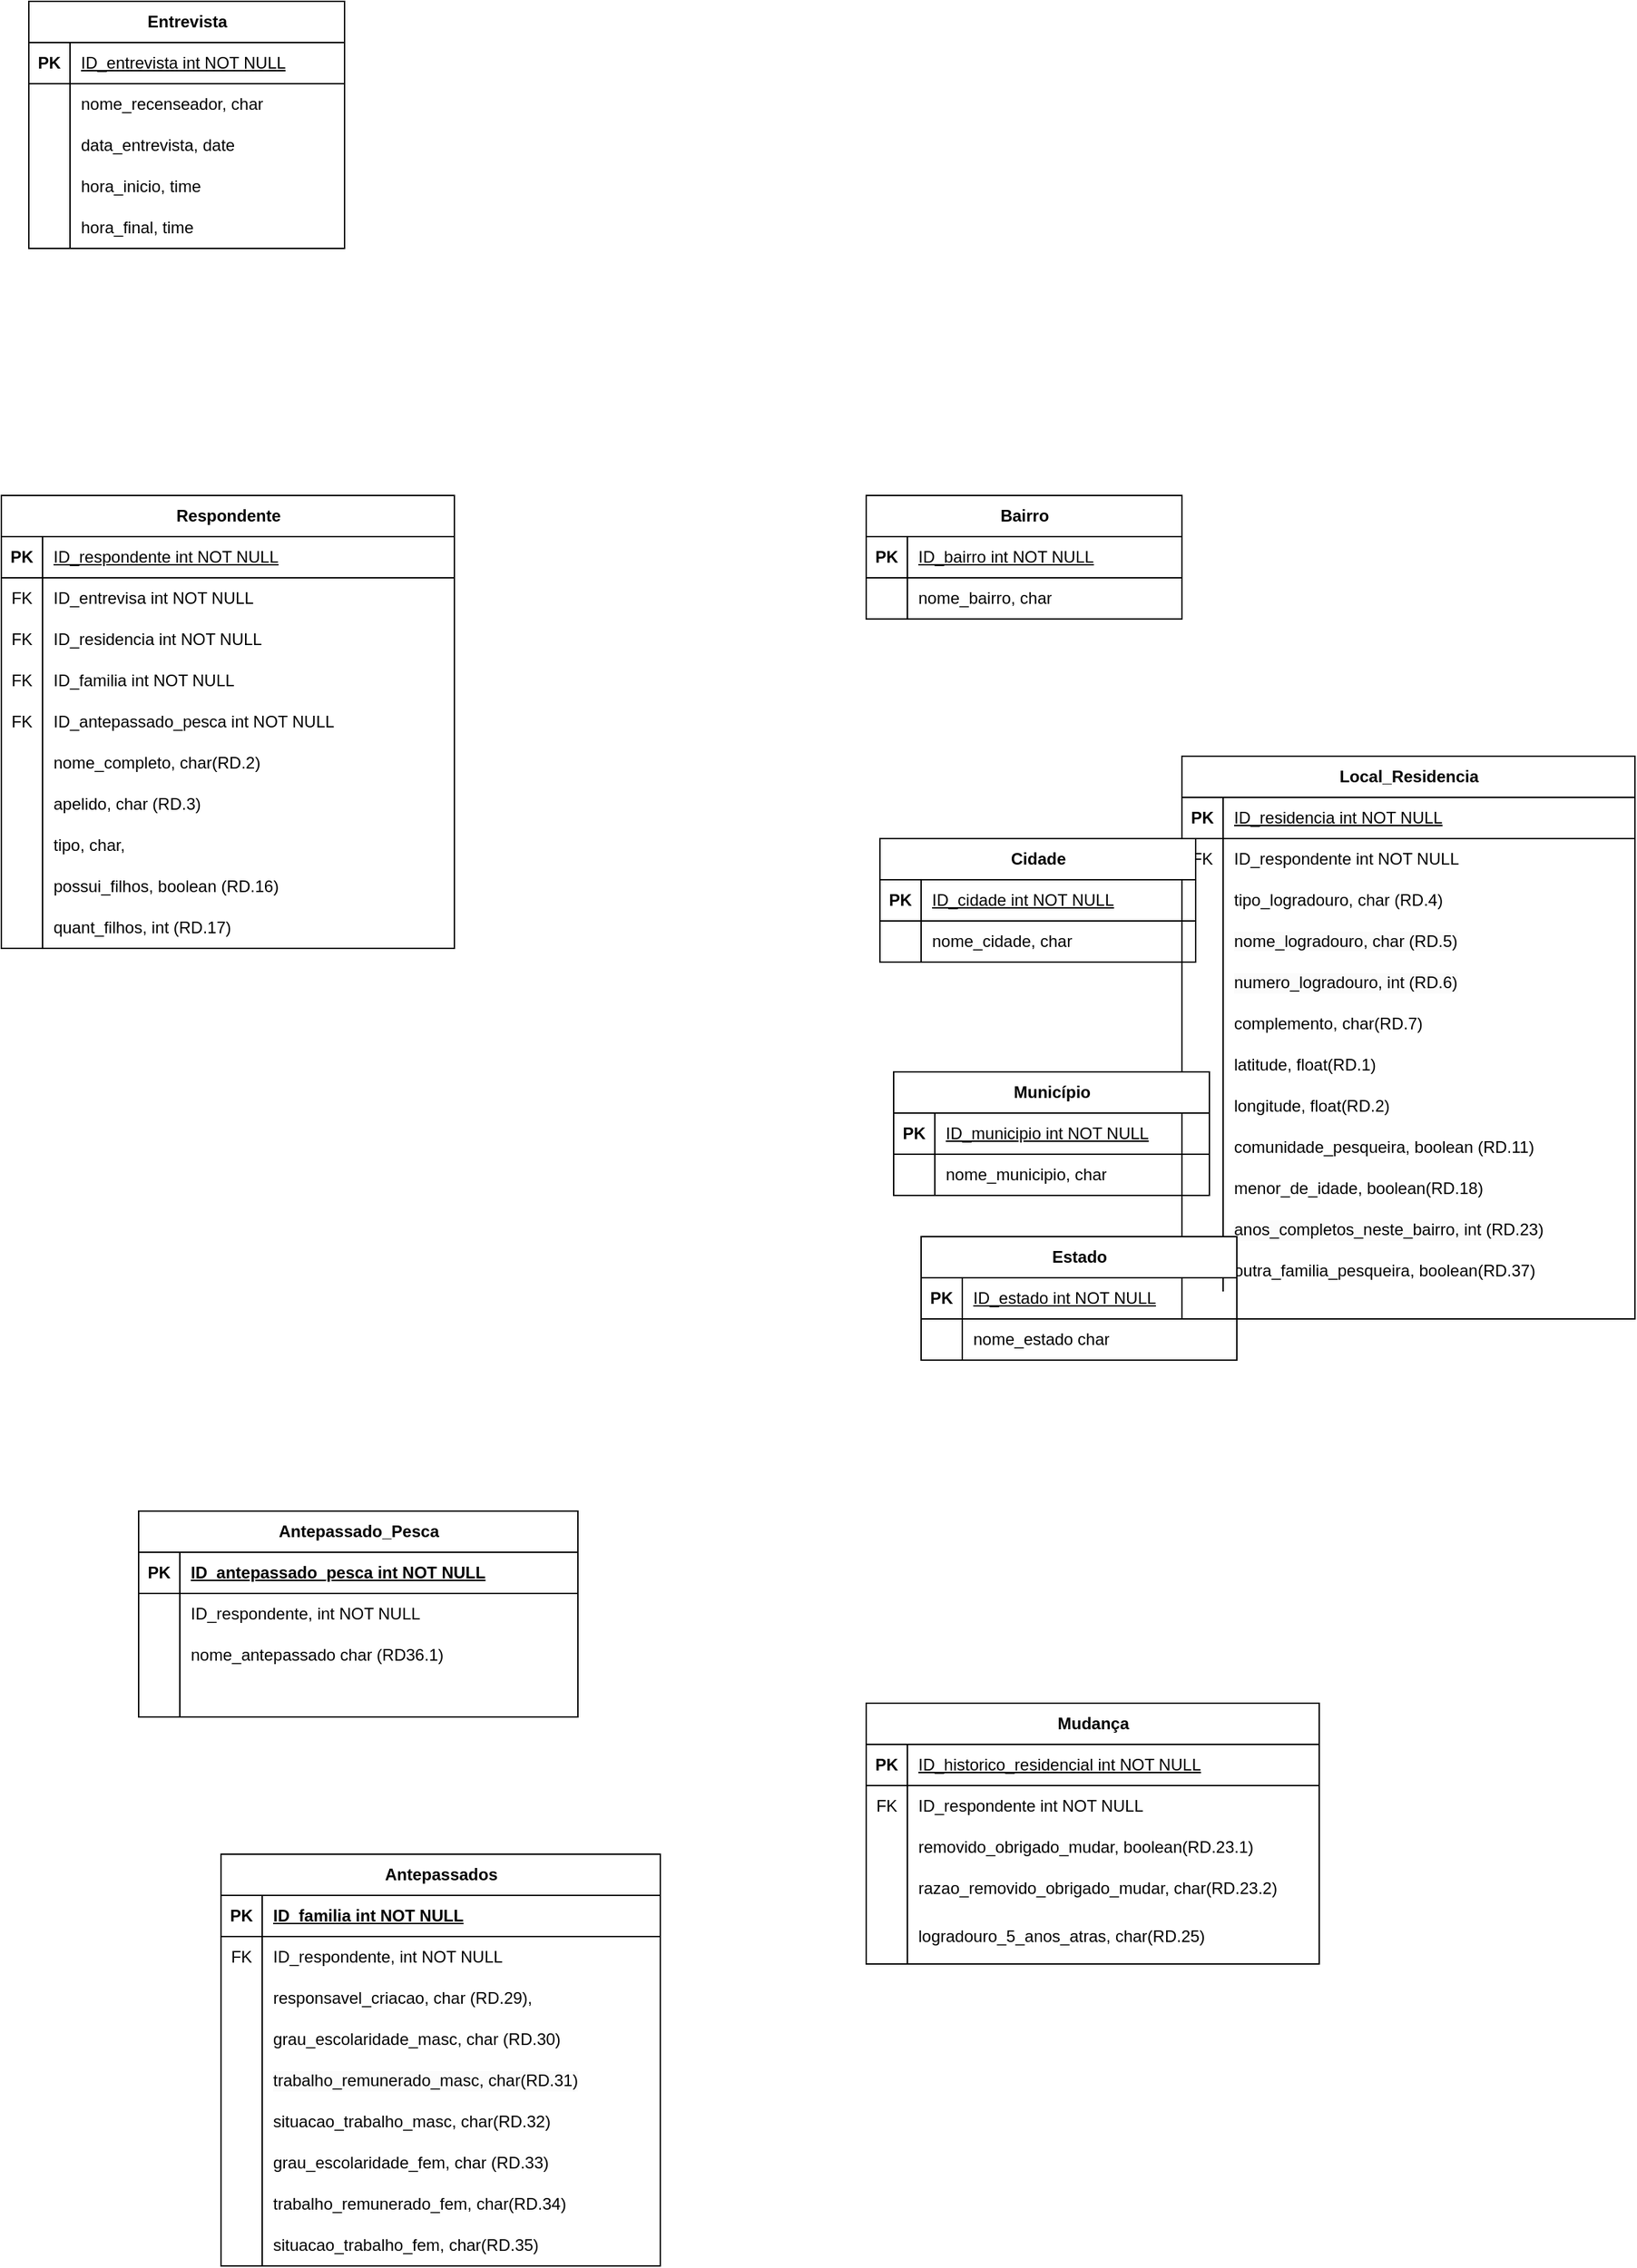 <mxfile version="24.9.3">
  <diagram name="RD" id="4ZG_WJ0ZFfDU5310WVBY">
    <mxGraphModel dx="2534" dy="2796" grid="1" gridSize="10" guides="1" tooltips="1" connect="1" arrows="0" fold="1" page="1" pageScale="1" pageWidth="1654" pageHeight="2336" math="0" shadow="0">
      <root>
        <mxCell id="0" />
        <mxCell id="1" parent="0" />
        <mxCell id="PhubBDYhbyqGW9C_YqSu-1" value="Entrevista" style="shape=table;startSize=30;container=1;collapsible=1;childLayout=tableLayout;fixedRows=1;rowLines=0;fontStyle=1;align=center;resizeLast=1;html=1;" parent="1" vertex="1">
          <mxGeometry x="-480" y="-650" width="230" height="180" as="geometry" />
        </mxCell>
        <mxCell id="PhubBDYhbyqGW9C_YqSu-2" value="" style="shape=tableRow;horizontal=0;startSize=0;swimlaneHead=0;swimlaneBody=0;fillColor=none;collapsible=0;dropTarget=0;points=[[0,0.5],[1,0.5]];portConstraint=eastwest;top=0;left=0;right=0;bottom=1;" parent="PhubBDYhbyqGW9C_YqSu-1" vertex="1">
          <mxGeometry y="30" width="230" height="30" as="geometry" />
        </mxCell>
        <mxCell id="PhubBDYhbyqGW9C_YqSu-3" value="PK" style="shape=partialRectangle;connectable=0;fillColor=none;top=0;left=0;bottom=0;right=0;fontStyle=1;overflow=hidden;whiteSpace=wrap;html=1;" parent="PhubBDYhbyqGW9C_YqSu-2" vertex="1">
          <mxGeometry width="30" height="30" as="geometry">
            <mxRectangle width="30" height="30" as="alternateBounds" />
          </mxGeometry>
        </mxCell>
        <mxCell id="PhubBDYhbyqGW9C_YqSu-4" value="&lt;span style=&quot;font-weight: 400; text-wrap-mode: nowrap;&quot;&gt;ID_entrevista int NOT NULL&lt;/span&gt;" style="shape=partialRectangle;connectable=0;fillColor=none;top=0;left=0;bottom=0;right=0;align=left;spacingLeft=6;fontStyle=5;overflow=hidden;whiteSpace=wrap;html=1;" parent="PhubBDYhbyqGW9C_YqSu-2" vertex="1">
          <mxGeometry x="30" width="200" height="30" as="geometry">
            <mxRectangle width="200" height="30" as="alternateBounds" />
          </mxGeometry>
        </mxCell>
        <mxCell id="PhubBDYhbyqGW9C_YqSu-5" value="" style="shape=tableRow;horizontal=0;startSize=0;swimlaneHead=0;swimlaneBody=0;fillColor=none;collapsible=0;dropTarget=0;points=[[0,0.5],[1,0.5]];portConstraint=eastwest;top=0;left=0;right=0;bottom=0;" parent="PhubBDYhbyqGW9C_YqSu-1" vertex="1">
          <mxGeometry y="60" width="230" height="30" as="geometry" />
        </mxCell>
        <mxCell id="PhubBDYhbyqGW9C_YqSu-6" value="" style="shape=partialRectangle;connectable=0;fillColor=none;top=0;left=0;bottom=0;right=0;editable=1;overflow=hidden;whiteSpace=wrap;html=1;" parent="PhubBDYhbyqGW9C_YqSu-5" vertex="1">
          <mxGeometry width="30" height="30" as="geometry">
            <mxRectangle width="30" height="30" as="alternateBounds" />
          </mxGeometry>
        </mxCell>
        <mxCell id="PhubBDYhbyqGW9C_YqSu-7" value="&lt;span style=&quot;text-wrap-mode: nowrap;&quot;&gt;nome_recenseador, char&lt;/span&gt;" style="shape=partialRectangle;connectable=0;fillColor=none;top=0;left=0;bottom=0;right=0;align=left;spacingLeft=6;overflow=hidden;whiteSpace=wrap;html=1;" parent="PhubBDYhbyqGW9C_YqSu-5" vertex="1">
          <mxGeometry x="30" width="200" height="30" as="geometry">
            <mxRectangle width="200" height="30" as="alternateBounds" />
          </mxGeometry>
        </mxCell>
        <mxCell id="PhubBDYhbyqGW9C_YqSu-11" value="" style="shape=tableRow;horizontal=0;startSize=0;swimlaneHead=0;swimlaneBody=0;fillColor=none;collapsible=0;dropTarget=0;points=[[0,0.5],[1,0.5]];portConstraint=eastwest;top=0;left=0;right=0;bottom=0;" parent="PhubBDYhbyqGW9C_YqSu-1" vertex="1">
          <mxGeometry y="90" width="230" height="30" as="geometry" />
        </mxCell>
        <mxCell id="PhubBDYhbyqGW9C_YqSu-12" value="" style="shape=partialRectangle;connectable=0;fillColor=none;top=0;left=0;bottom=0;right=0;editable=1;overflow=hidden;whiteSpace=wrap;html=1;" parent="PhubBDYhbyqGW9C_YqSu-11" vertex="1">
          <mxGeometry width="30" height="30" as="geometry">
            <mxRectangle width="30" height="30" as="alternateBounds" />
          </mxGeometry>
        </mxCell>
        <mxCell id="PhubBDYhbyqGW9C_YqSu-13" value="&lt;span style=&quot;text-wrap-mode: nowrap;&quot;&gt;data_entrevista, date&lt;/span&gt;" style="shape=partialRectangle;connectable=0;fillColor=none;top=0;left=0;bottom=0;right=0;align=left;spacingLeft=6;overflow=hidden;whiteSpace=wrap;html=1;" parent="PhubBDYhbyqGW9C_YqSu-11" vertex="1">
          <mxGeometry x="30" width="200" height="30" as="geometry">
            <mxRectangle width="200" height="30" as="alternateBounds" />
          </mxGeometry>
        </mxCell>
        <mxCell id="PhubBDYhbyqGW9C_YqSu-321" value="" style="shape=tableRow;horizontal=0;startSize=0;swimlaneHead=0;swimlaneBody=0;fillColor=none;collapsible=0;dropTarget=0;points=[[0,0.5],[1,0.5]];portConstraint=eastwest;top=0;left=0;right=0;bottom=0;" parent="PhubBDYhbyqGW9C_YqSu-1" vertex="1">
          <mxGeometry y="120" width="230" height="30" as="geometry" />
        </mxCell>
        <mxCell id="PhubBDYhbyqGW9C_YqSu-322" value="" style="shape=partialRectangle;connectable=0;fillColor=none;top=0;left=0;bottom=0;right=0;editable=1;overflow=hidden;whiteSpace=wrap;html=1;" parent="PhubBDYhbyqGW9C_YqSu-321" vertex="1">
          <mxGeometry width="30" height="30" as="geometry">
            <mxRectangle width="30" height="30" as="alternateBounds" />
          </mxGeometry>
        </mxCell>
        <mxCell id="PhubBDYhbyqGW9C_YqSu-323" value="&lt;span style=&quot;text-wrap-mode: nowrap;&quot;&gt;hora_inicio, time&lt;/span&gt;" style="shape=partialRectangle;connectable=0;fillColor=none;top=0;left=0;bottom=0;right=0;align=left;spacingLeft=6;overflow=hidden;whiteSpace=wrap;html=1;" parent="PhubBDYhbyqGW9C_YqSu-321" vertex="1">
          <mxGeometry x="30" width="200" height="30" as="geometry">
            <mxRectangle width="200" height="30" as="alternateBounds" />
          </mxGeometry>
        </mxCell>
        <mxCell id="PhubBDYhbyqGW9C_YqSu-340" value="" style="shape=tableRow;horizontal=0;startSize=0;swimlaneHead=0;swimlaneBody=0;fillColor=none;collapsible=0;dropTarget=0;points=[[0,0.5],[1,0.5]];portConstraint=eastwest;top=0;left=0;right=0;bottom=0;" parent="PhubBDYhbyqGW9C_YqSu-1" vertex="1">
          <mxGeometry y="150" width="230" height="30" as="geometry" />
        </mxCell>
        <mxCell id="PhubBDYhbyqGW9C_YqSu-341" value="" style="shape=partialRectangle;connectable=0;fillColor=none;top=0;left=0;bottom=0;right=0;editable=1;overflow=hidden;whiteSpace=wrap;html=1;" parent="PhubBDYhbyqGW9C_YqSu-340" vertex="1">
          <mxGeometry width="30" height="30" as="geometry">
            <mxRectangle width="30" height="30" as="alternateBounds" />
          </mxGeometry>
        </mxCell>
        <mxCell id="PhubBDYhbyqGW9C_YqSu-342" value="&lt;span style=&quot;text-wrap-mode: nowrap;&quot;&gt;hora_final, time&lt;/span&gt;" style="shape=partialRectangle;connectable=0;fillColor=none;top=0;left=0;bottom=0;right=0;align=left;spacingLeft=6;overflow=hidden;whiteSpace=wrap;html=1;" parent="PhubBDYhbyqGW9C_YqSu-340" vertex="1">
          <mxGeometry x="30" width="200" height="30" as="geometry">
            <mxRectangle width="200" height="30" as="alternateBounds" />
          </mxGeometry>
        </mxCell>
        <mxCell id="PhubBDYhbyqGW9C_YqSu-59" value="Respondente" style="shape=table;startSize=30;container=1;collapsible=1;childLayout=tableLayout;fixedRows=1;rowLines=0;fontStyle=1;align=center;resizeLast=1;html=1;" parent="1" vertex="1">
          <mxGeometry x="-500" y="-290" width="330" height="330" as="geometry" />
        </mxCell>
        <mxCell id="PhubBDYhbyqGW9C_YqSu-60" value="" style="shape=tableRow;horizontal=0;startSize=0;swimlaneHead=0;swimlaneBody=0;fillColor=none;collapsible=0;dropTarget=0;points=[[0,0.5],[1,0.5]];portConstraint=eastwest;top=0;left=0;right=0;bottom=1;" parent="PhubBDYhbyqGW9C_YqSu-59" vertex="1">
          <mxGeometry y="30" width="330" height="30" as="geometry" />
        </mxCell>
        <mxCell id="PhubBDYhbyqGW9C_YqSu-61" value="PK" style="shape=partialRectangle;connectable=0;fillColor=none;top=0;left=0;bottom=0;right=0;fontStyle=1;overflow=hidden;whiteSpace=wrap;html=1;" parent="PhubBDYhbyqGW9C_YqSu-60" vertex="1">
          <mxGeometry width="30" height="30" as="geometry">
            <mxRectangle width="30" height="30" as="alternateBounds" />
          </mxGeometry>
        </mxCell>
        <mxCell id="PhubBDYhbyqGW9C_YqSu-62" value="&lt;span style=&quot;font-weight: 400; text-wrap-mode: nowrap;&quot;&gt;ID_respondente int NOT NULL&lt;/span&gt;" style="shape=partialRectangle;connectable=0;fillColor=none;top=0;left=0;bottom=0;right=0;align=left;spacingLeft=6;fontStyle=5;overflow=hidden;whiteSpace=wrap;html=1;" parent="PhubBDYhbyqGW9C_YqSu-60" vertex="1">
          <mxGeometry x="30" width="300" height="30" as="geometry">
            <mxRectangle width="300" height="30" as="alternateBounds" />
          </mxGeometry>
        </mxCell>
        <mxCell id="PhubBDYhbyqGW9C_YqSu-63" value="" style="shape=tableRow;horizontal=0;startSize=0;swimlaneHead=0;swimlaneBody=0;fillColor=none;collapsible=0;dropTarget=0;points=[[0,0.5],[1,0.5]];portConstraint=eastwest;top=0;left=0;right=0;bottom=0;" parent="PhubBDYhbyqGW9C_YqSu-59" vertex="1">
          <mxGeometry y="60" width="330" height="30" as="geometry" />
        </mxCell>
        <mxCell id="PhubBDYhbyqGW9C_YqSu-64" value="FK" style="shape=partialRectangle;connectable=0;fillColor=none;top=0;left=0;bottom=0;right=0;editable=1;overflow=hidden;whiteSpace=wrap;html=1;" parent="PhubBDYhbyqGW9C_YqSu-63" vertex="1">
          <mxGeometry width="30" height="30" as="geometry">
            <mxRectangle width="30" height="30" as="alternateBounds" />
          </mxGeometry>
        </mxCell>
        <mxCell id="PhubBDYhbyqGW9C_YqSu-65" value="&lt;div style=&quot;text-wrap-mode: nowrap;&quot;&gt;ID_entrevisa int NOT NULL&lt;/div&gt;" style="shape=partialRectangle;connectable=0;fillColor=none;top=0;left=0;bottom=0;right=0;align=left;spacingLeft=6;overflow=hidden;whiteSpace=wrap;html=1;" parent="PhubBDYhbyqGW9C_YqSu-63" vertex="1">
          <mxGeometry x="30" width="300" height="30" as="geometry">
            <mxRectangle width="300" height="30" as="alternateBounds" />
          </mxGeometry>
        </mxCell>
        <mxCell id="PhubBDYhbyqGW9C_YqSu-66" value="" style="shape=tableRow;horizontal=0;startSize=0;swimlaneHead=0;swimlaneBody=0;fillColor=none;collapsible=0;dropTarget=0;points=[[0,0.5],[1,0.5]];portConstraint=eastwest;top=0;left=0;right=0;bottom=0;" parent="PhubBDYhbyqGW9C_YqSu-59" vertex="1">
          <mxGeometry y="90" width="330" height="30" as="geometry" />
        </mxCell>
        <mxCell id="PhubBDYhbyqGW9C_YqSu-67" value="FK" style="shape=partialRectangle;connectable=0;fillColor=none;top=0;left=0;bottom=0;right=0;editable=1;overflow=hidden;whiteSpace=wrap;html=1;" parent="PhubBDYhbyqGW9C_YqSu-66" vertex="1">
          <mxGeometry width="30" height="30" as="geometry">
            <mxRectangle width="30" height="30" as="alternateBounds" />
          </mxGeometry>
        </mxCell>
        <mxCell id="PhubBDYhbyqGW9C_YqSu-68" value="&lt;div style=&quot;text-wrap-mode: nowrap;&quot;&gt;&lt;div&gt;ID_residencia int NOT NULL&lt;/div&gt;&lt;/div&gt;" style="shape=partialRectangle;connectable=0;fillColor=none;top=0;left=0;bottom=0;right=0;align=left;spacingLeft=6;overflow=hidden;whiteSpace=wrap;html=1;" parent="PhubBDYhbyqGW9C_YqSu-66" vertex="1">
          <mxGeometry x="30" width="300" height="30" as="geometry">
            <mxRectangle width="300" height="30" as="alternateBounds" />
          </mxGeometry>
        </mxCell>
        <mxCell id="PhubBDYhbyqGW9C_YqSu-72" value="" style="shape=tableRow;horizontal=0;startSize=0;swimlaneHead=0;swimlaneBody=0;fillColor=none;collapsible=0;dropTarget=0;points=[[0,0.5],[1,0.5]];portConstraint=eastwest;top=0;left=0;right=0;bottom=0;" parent="PhubBDYhbyqGW9C_YqSu-59" vertex="1">
          <mxGeometry y="120" width="330" height="30" as="geometry" />
        </mxCell>
        <mxCell id="PhubBDYhbyqGW9C_YqSu-73" value="FK" style="shape=partialRectangle;connectable=0;fillColor=none;top=0;left=0;bottom=0;right=0;editable=1;overflow=hidden;whiteSpace=wrap;html=1;" parent="PhubBDYhbyqGW9C_YqSu-72" vertex="1">
          <mxGeometry width="30" height="30" as="geometry">
            <mxRectangle width="30" height="30" as="alternateBounds" />
          </mxGeometry>
        </mxCell>
        <mxCell id="PhubBDYhbyqGW9C_YqSu-74" value="&lt;span style=&quot;text-wrap-mode: nowrap;&quot;&gt;ID_familia int NOT NULL&lt;/span&gt;" style="shape=partialRectangle;connectable=0;fillColor=none;top=0;left=0;bottom=0;right=0;align=left;spacingLeft=6;overflow=hidden;whiteSpace=wrap;html=1;" parent="PhubBDYhbyqGW9C_YqSu-72" vertex="1">
          <mxGeometry x="30" width="300" height="30" as="geometry">
            <mxRectangle width="300" height="30" as="alternateBounds" />
          </mxGeometry>
        </mxCell>
        <mxCell id="PhubBDYhbyqGW9C_YqSu-75" value="" style="shape=tableRow;horizontal=0;startSize=0;swimlaneHead=0;swimlaneBody=0;fillColor=none;collapsible=0;dropTarget=0;points=[[0,0.5],[1,0.5]];portConstraint=eastwest;top=0;left=0;right=0;bottom=0;" parent="PhubBDYhbyqGW9C_YqSu-59" vertex="1">
          <mxGeometry y="150" width="330" height="30" as="geometry" />
        </mxCell>
        <mxCell id="PhubBDYhbyqGW9C_YqSu-76" value="FK" style="shape=partialRectangle;connectable=0;fillColor=none;top=0;left=0;bottom=0;right=0;editable=1;overflow=hidden;whiteSpace=wrap;html=1;" parent="PhubBDYhbyqGW9C_YqSu-75" vertex="1">
          <mxGeometry width="30" height="30" as="geometry">
            <mxRectangle width="30" height="30" as="alternateBounds" />
          </mxGeometry>
        </mxCell>
        <mxCell id="PhubBDYhbyqGW9C_YqSu-77" value="&lt;span style=&quot;text-wrap-mode: nowrap;&quot;&gt;ID_antepassado_pesca int NOT NULL&lt;/span&gt;" style="shape=partialRectangle;connectable=0;fillColor=none;top=0;left=0;bottom=0;right=0;align=left;spacingLeft=6;overflow=hidden;whiteSpace=wrap;html=1;" parent="PhubBDYhbyqGW9C_YqSu-75" vertex="1">
          <mxGeometry x="30" width="300" height="30" as="geometry">
            <mxRectangle width="300" height="30" as="alternateBounds" />
          </mxGeometry>
        </mxCell>
        <mxCell id="PhubBDYhbyqGW9C_YqSu-78" value="" style="shape=tableRow;horizontal=0;startSize=0;swimlaneHead=0;swimlaneBody=0;fillColor=none;collapsible=0;dropTarget=0;points=[[0,0.5],[1,0.5]];portConstraint=eastwest;top=0;left=0;right=0;bottom=0;" parent="PhubBDYhbyqGW9C_YqSu-59" vertex="1">
          <mxGeometry y="180" width="330" height="30" as="geometry" />
        </mxCell>
        <mxCell id="PhubBDYhbyqGW9C_YqSu-79" value="" style="shape=partialRectangle;connectable=0;fillColor=none;top=0;left=0;bottom=0;right=0;editable=1;overflow=hidden;whiteSpace=wrap;html=1;" parent="PhubBDYhbyqGW9C_YqSu-78" vertex="1">
          <mxGeometry width="30" height="30" as="geometry">
            <mxRectangle width="30" height="30" as="alternateBounds" />
          </mxGeometry>
        </mxCell>
        <mxCell id="PhubBDYhbyqGW9C_YqSu-80" value="&lt;span style=&quot;text-wrap-mode: nowrap;&quot;&gt;nome_completo, char(RD.2)&lt;/span&gt;" style="shape=partialRectangle;connectable=0;fillColor=none;top=0;left=0;bottom=0;right=0;align=left;spacingLeft=6;overflow=hidden;whiteSpace=wrap;html=1;" parent="PhubBDYhbyqGW9C_YqSu-78" vertex="1">
          <mxGeometry x="30" width="300" height="30" as="geometry">
            <mxRectangle width="300" height="30" as="alternateBounds" />
          </mxGeometry>
        </mxCell>
        <mxCell id="PhubBDYhbyqGW9C_YqSu-81" value="" style="shape=tableRow;horizontal=0;startSize=0;swimlaneHead=0;swimlaneBody=0;fillColor=none;collapsible=0;dropTarget=0;points=[[0,0.5],[1,0.5]];portConstraint=eastwest;top=0;left=0;right=0;bottom=0;" parent="PhubBDYhbyqGW9C_YqSu-59" vertex="1">
          <mxGeometry y="210" width="330" height="30" as="geometry" />
        </mxCell>
        <mxCell id="PhubBDYhbyqGW9C_YqSu-82" value="" style="shape=partialRectangle;connectable=0;fillColor=none;top=0;left=0;bottom=0;right=0;editable=1;overflow=hidden;whiteSpace=wrap;html=1;" parent="PhubBDYhbyqGW9C_YqSu-81" vertex="1">
          <mxGeometry width="30" height="30" as="geometry">
            <mxRectangle width="30" height="30" as="alternateBounds" />
          </mxGeometry>
        </mxCell>
        <mxCell id="PhubBDYhbyqGW9C_YqSu-83" value="&lt;span style=&quot;text-wrap-mode: nowrap;&quot;&gt;apelido, char (RD.3)&lt;/span&gt;" style="shape=partialRectangle;connectable=0;fillColor=none;top=0;left=0;bottom=0;right=0;align=left;spacingLeft=6;overflow=hidden;whiteSpace=wrap;html=1;" parent="PhubBDYhbyqGW9C_YqSu-81" vertex="1">
          <mxGeometry x="30" width="300" height="30" as="geometry">
            <mxRectangle width="300" height="30" as="alternateBounds" />
          </mxGeometry>
        </mxCell>
        <mxCell id="PhubBDYhbyqGW9C_YqSu-84" value="" style="shape=tableRow;horizontal=0;startSize=0;swimlaneHead=0;swimlaneBody=0;fillColor=none;collapsible=0;dropTarget=0;points=[[0,0.5],[1,0.5]];portConstraint=eastwest;top=0;left=0;right=0;bottom=0;" parent="PhubBDYhbyqGW9C_YqSu-59" vertex="1">
          <mxGeometry y="240" width="330" height="30" as="geometry" />
        </mxCell>
        <mxCell id="PhubBDYhbyqGW9C_YqSu-85" value="" style="shape=partialRectangle;connectable=0;fillColor=none;top=0;left=0;bottom=0;right=0;editable=1;overflow=hidden;whiteSpace=wrap;html=1;" parent="PhubBDYhbyqGW9C_YqSu-84" vertex="1">
          <mxGeometry width="30" height="30" as="geometry">
            <mxRectangle width="30" height="30" as="alternateBounds" />
          </mxGeometry>
        </mxCell>
        <mxCell id="PhubBDYhbyqGW9C_YqSu-86" value="&lt;div style=&quot;text-wrap-mode: nowrap;&quot;&gt;tipo, char,&lt;/div&gt;" style="shape=partialRectangle;connectable=0;fillColor=none;top=0;left=0;bottom=0;right=0;align=left;spacingLeft=6;overflow=hidden;whiteSpace=wrap;html=1;" parent="PhubBDYhbyqGW9C_YqSu-84" vertex="1">
          <mxGeometry x="30" width="300" height="30" as="geometry">
            <mxRectangle width="300" height="30" as="alternateBounds" />
          </mxGeometry>
        </mxCell>
        <mxCell id="4tcK6FcQtpge7RZBT0EN-1" value="" style="shape=tableRow;horizontal=0;startSize=0;swimlaneHead=0;swimlaneBody=0;fillColor=none;collapsible=0;dropTarget=0;points=[[0,0.5],[1,0.5]];portConstraint=eastwest;top=0;left=0;right=0;bottom=0;" vertex="1" parent="PhubBDYhbyqGW9C_YqSu-59">
          <mxGeometry y="270" width="330" height="30" as="geometry" />
        </mxCell>
        <mxCell id="4tcK6FcQtpge7RZBT0EN-2" value="" style="shape=partialRectangle;connectable=0;fillColor=none;top=0;left=0;bottom=0;right=0;editable=1;overflow=hidden;whiteSpace=wrap;html=1;" vertex="1" parent="4tcK6FcQtpge7RZBT0EN-1">
          <mxGeometry width="30" height="30" as="geometry">
            <mxRectangle width="30" height="30" as="alternateBounds" />
          </mxGeometry>
        </mxCell>
        <mxCell id="4tcK6FcQtpge7RZBT0EN-3" value="&lt;div style=&quot;text-wrap-mode: nowrap;&quot;&gt;possui_filhos, boolean (RD.16)&lt;/div&gt;" style="shape=partialRectangle;connectable=0;fillColor=none;top=0;left=0;bottom=0;right=0;align=left;spacingLeft=6;overflow=hidden;whiteSpace=wrap;html=1;" vertex="1" parent="4tcK6FcQtpge7RZBT0EN-1">
          <mxGeometry x="30" width="300" height="30" as="geometry">
            <mxRectangle width="300" height="30" as="alternateBounds" />
          </mxGeometry>
        </mxCell>
        <mxCell id="4tcK6FcQtpge7RZBT0EN-4" value="" style="shape=tableRow;horizontal=0;startSize=0;swimlaneHead=0;swimlaneBody=0;fillColor=none;collapsible=0;dropTarget=0;points=[[0,0.5],[1,0.5]];portConstraint=eastwest;top=0;left=0;right=0;bottom=0;" vertex="1" parent="PhubBDYhbyqGW9C_YqSu-59">
          <mxGeometry y="300" width="330" height="30" as="geometry" />
        </mxCell>
        <mxCell id="4tcK6FcQtpge7RZBT0EN-5" value="" style="shape=partialRectangle;connectable=0;fillColor=none;top=0;left=0;bottom=0;right=0;editable=1;overflow=hidden;whiteSpace=wrap;html=1;" vertex="1" parent="4tcK6FcQtpge7RZBT0EN-4">
          <mxGeometry width="30" height="30" as="geometry">
            <mxRectangle width="30" height="30" as="alternateBounds" />
          </mxGeometry>
        </mxCell>
        <mxCell id="4tcK6FcQtpge7RZBT0EN-6" value="&lt;div style=&quot;text-wrap-mode: nowrap;&quot;&gt;quant_filhos, int (RD.17)&lt;/div&gt;" style="shape=partialRectangle;connectable=0;fillColor=none;top=0;left=0;bottom=0;right=0;align=left;spacingLeft=6;overflow=hidden;whiteSpace=wrap;html=1;" vertex="1" parent="4tcK6FcQtpge7RZBT0EN-4">
          <mxGeometry x="30" width="300" height="30" as="geometry">
            <mxRectangle width="300" height="30" as="alternateBounds" />
          </mxGeometry>
        </mxCell>
        <mxCell id="PhubBDYhbyqGW9C_YqSu-106" value="Antepassado_Pesca" style="shape=table;startSize=30;container=1;collapsible=1;childLayout=tableLayout;fixedRows=1;rowLines=0;fontStyle=1;align=center;resizeLast=1;html=1;" parent="1" vertex="1">
          <mxGeometry x="-400" y="450" width="320" height="150" as="geometry" />
        </mxCell>
        <mxCell id="PhubBDYhbyqGW9C_YqSu-107" value="" style="shape=tableRow;horizontal=0;startSize=0;swimlaneHead=0;swimlaneBody=0;fillColor=none;collapsible=0;dropTarget=0;points=[[0,0.5],[1,0.5]];portConstraint=eastwest;top=0;left=0;right=0;bottom=1;" parent="PhubBDYhbyqGW9C_YqSu-106" vertex="1">
          <mxGeometry y="30" width="320" height="30" as="geometry" />
        </mxCell>
        <mxCell id="PhubBDYhbyqGW9C_YqSu-108" value="PK" style="shape=partialRectangle;connectable=0;fillColor=none;top=0;left=0;bottom=0;right=0;fontStyle=1;overflow=hidden;whiteSpace=wrap;html=1;" parent="PhubBDYhbyqGW9C_YqSu-107" vertex="1">
          <mxGeometry width="30" height="30" as="geometry">
            <mxRectangle width="30" height="30" as="alternateBounds" />
          </mxGeometry>
        </mxCell>
        <mxCell id="PhubBDYhbyqGW9C_YqSu-109" value="ID_antepassado_pesca int NOT NULL" style="shape=partialRectangle;connectable=0;fillColor=none;top=0;left=0;bottom=0;right=0;align=left;spacingLeft=6;fontStyle=5;overflow=hidden;whiteSpace=wrap;html=1;" parent="PhubBDYhbyqGW9C_YqSu-107" vertex="1">
          <mxGeometry x="30" width="290" height="30" as="geometry">
            <mxRectangle width="290" height="30" as="alternateBounds" />
          </mxGeometry>
        </mxCell>
        <mxCell id="PhubBDYhbyqGW9C_YqSu-110" value="" style="shape=tableRow;horizontal=0;startSize=0;swimlaneHead=0;swimlaneBody=0;fillColor=none;collapsible=0;dropTarget=0;points=[[0,0.5],[1,0.5]];portConstraint=eastwest;top=0;left=0;right=0;bottom=0;" parent="PhubBDYhbyqGW9C_YqSu-106" vertex="1">
          <mxGeometry y="60" width="320" height="30" as="geometry" />
        </mxCell>
        <mxCell id="PhubBDYhbyqGW9C_YqSu-111" value="" style="shape=partialRectangle;connectable=0;fillColor=none;top=0;left=0;bottom=0;right=0;editable=1;overflow=hidden;whiteSpace=wrap;html=1;" parent="PhubBDYhbyqGW9C_YqSu-110" vertex="1">
          <mxGeometry width="30" height="30" as="geometry">
            <mxRectangle width="30" height="30" as="alternateBounds" />
          </mxGeometry>
        </mxCell>
        <mxCell id="PhubBDYhbyqGW9C_YqSu-112" value="&lt;div style=&quot;text-wrap-mode: nowrap;&quot;&gt;ID_respondente, int NOT NULL&lt;/div&gt;" style="shape=partialRectangle;connectable=0;fillColor=none;top=0;left=0;bottom=0;right=0;align=left;spacingLeft=6;overflow=hidden;whiteSpace=wrap;html=1;" parent="PhubBDYhbyqGW9C_YqSu-110" vertex="1">
          <mxGeometry x="30" width="290" height="30" as="geometry">
            <mxRectangle width="290" height="30" as="alternateBounds" />
          </mxGeometry>
        </mxCell>
        <mxCell id="PhubBDYhbyqGW9C_YqSu-113" value="" style="shape=tableRow;horizontal=0;startSize=0;swimlaneHead=0;swimlaneBody=0;fillColor=none;collapsible=0;dropTarget=0;points=[[0,0.5],[1,0.5]];portConstraint=eastwest;top=0;left=0;right=0;bottom=0;" parent="PhubBDYhbyqGW9C_YqSu-106" vertex="1">
          <mxGeometry y="90" width="320" height="30" as="geometry" />
        </mxCell>
        <mxCell id="PhubBDYhbyqGW9C_YqSu-114" value="" style="shape=partialRectangle;connectable=0;fillColor=none;top=0;left=0;bottom=0;right=0;editable=1;overflow=hidden;whiteSpace=wrap;html=1;" parent="PhubBDYhbyqGW9C_YqSu-113" vertex="1">
          <mxGeometry width="30" height="30" as="geometry">
            <mxRectangle width="30" height="30" as="alternateBounds" />
          </mxGeometry>
        </mxCell>
        <mxCell id="PhubBDYhbyqGW9C_YqSu-115" value="nome_antepassado char (RD36.1)" style="shape=partialRectangle;connectable=0;fillColor=none;top=0;left=0;bottom=0;right=0;align=left;spacingLeft=6;overflow=hidden;whiteSpace=wrap;html=1;" parent="PhubBDYhbyqGW9C_YqSu-113" vertex="1">
          <mxGeometry x="30" width="290" height="30" as="geometry">
            <mxRectangle width="290" height="30" as="alternateBounds" />
          </mxGeometry>
        </mxCell>
        <mxCell id="PhubBDYhbyqGW9C_YqSu-116" value="" style="shape=tableRow;horizontal=0;startSize=0;swimlaneHead=0;swimlaneBody=0;fillColor=none;collapsible=0;dropTarget=0;points=[[0,0.5],[1,0.5]];portConstraint=eastwest;top=0;left=0;right=0;bottom=0;" parent="PhubBDYhbyqGW9C_YqSu-106" vertex="1">
          <mxGeometry y="120" width="320" height="30" as="geometry" />
        </mxCell>
        <mxCell id="PhubBDYhbyqGW9C_YqSu-117" value="" style="shape=partialRectangle;connectable=0;fillColor=none;top=0;left=0;bottom=0;right=0;editable=1;overflow=hidden;whiteSpace=wrap;html=1;" parent="PhubBDYhbyqGW9C_YqSu-116" vertex="1">
          <mxGeometry width="30" height="30" as="geometry">
            <mxRectangle width="30" height="30" as="alternateBounds" />
          </mxGeometry>
        </mxCell>
        <mxCell id="PhubBDYhbyqGW9C_YqSu-118" value="" style="shape=partialRectangle;connectable=0;fillColor=none;top=0;left=0;bottom=0;right=0;align=left;spacingLeft=6;overflow=hidden;whiteSpace=wrap;html=1;" parent="PhubBDYhbyqGW9C_YqSu-116" vertex="1">
          <mxGeometry x="30" width="290" height="30" as="geometry">
            <mxRectangle width="290" height="30" as="alternateBounds" />
          </mxGeometry>
        </mxCell>
        <mxCell id="PhubBDYhbyqGW9C_YqSu-119" value="Antepassados" style="shape=table;startSize=30;container=1;collapsible=1;childLayout=tableLayout;fixedRows=1;rowLines=0;fontStyle=1;align=center;resizeLast=1;html=1;" parent="1" vertex="1">
          <mxGeometry x="-340" y="700" width="320" height="300" as="geometry" />
        </mxCell>
        <mxCell id="PhubBDYhbyqGW9C_YqSu-120" value="" style="shape=tableRow;horizontal=0;startSize=0;swimlaneHead=0;swimlaneBody=0;fillColor=none;collapsible=0;dropTarget=0;points=[[0,0.5],[1,0.5]];portConstraint=eastwest;top=0;left=0;right=0;bottom=1;" parent="PhubBDYhbyqGW9C_YqSu-119" vertex="1">
          <mxGeometry y="30" width="320" height="30" as="geometry" />
        </mxCell>
        <mxCell id="PhubBDYhbyqGW9C_YqSu-121" value="PK" style="shape=partialRectangle;connectable=0;fillColor=none;top=0;left=0;bottom=0;right=0;fontStyle=1;overflow=hidden;whiteSpace=wrap;html=1;" parent="PhubBDYhbyqGW9C_YqSu-120" vertex="1">
          <mxGeometry width="30" height="30" as="geometry">
            <mxRectangle width="30" height="30" as="alternateBounds" />
          </mxGeometry>
        </mxCell>
        <mxCell id="PhubBDYhbyqGW9C_YqSu-122" value="ID_familia int NOT NULL" style="shape=partialRectangle;connectable=0;fillColor=none;top=0;left=0;bottom=0;right=0;align=left;spacingLeft=6;fontStyle=5;overflow=hidden;whiteSpace=wrap;html=1;" parent="PhubBDYhbyqGW9C_YqSu-120" vertex="1">
          <mxGeometry x="30" width="290" height="30" as="geometry">
            <mxRectangle width="290" height="30" as="alternateBounds" />
          </mxGeometry>
        </mxCell>
        <mxCell id="PhubBDYhbyqGW9C_YqSu-123" value="" style="shape=tableRow;horizontal=0;startSize=0;swimlaneHead=0;swimlaneBody=0;fillColor=none;collapsible=0;dropTarget=0;points=[[0,0.5],[1,0.5]];portConstraint=eastwest;top=0;left=0;right=0;bottom=0;" parent="PhubBDYhbyqGW9C_YqSu-119" vertex="1">
          <mxGeometry y="60" width="320" height="30" as="geometry" />
        </mxCell>
        <mxCell id="PhubBDYhbyqGW9C_YqSu-124" value="FK" style="shape=partialRectangle;connectable=0;fillColor=none;top=0;left=0;bottom=0;right=0;editable=1;overflow=hidden;whiteSpace=wrap;html=1;" parent="PhubBDYhbyqGW9C_YqSu-123" vertex="1">
          <mxGeometry width="30" height="30" as="geometry">
            <mxRectangle width="30" height="30" as="alternateBounds" />
          </mxGeometry>
        </mxCell>
        <mxCell id="PhubBDYhbyqGW9C_YqSu-125" value="&lt;div style=&quot;text-wrap-mode: nowrap;&quot;&gt;ID_respondente, int NOT NULL&lt;/div&gt;" style="shape=partialRectangle;connectable=0;fillColor=none;top=0;left=0;bottom=0;right=0;align=left;spacingLeft=6;overflow=hidden;whiteSpace=wrap;html=1;" parent="PhubBDYhbyqGW9C_YqSu-123" vertex="1">
          <mxGeometry x="30" width="290" height="30" as="geometry">
            <mxRectangle width="290" height="30" as="alternateBounds" />
          </mxGeometry>
        </mxCell>
        <mxCell id="PhubBDYhbyqGW9C_YqSu-132" value="" style="shape=tableRow;horizontal=0;startSize=0;swimlaneHead=0;swimlaneBody=0;fillColor=none;collapsible=0;dropTarget=0;points=[[0,0.5],[1,0.5]];portConstraint=eastwest;top=0;left=0;right=0;bottom=0;" parent="PhubBDYhbyqGW9C_YqSu-119" vertex="1">
          <mxGeometry y="90" width="320" height="30" as="geometry" />
        </mxCell>
        <mxCell id="PhubBDYhbyqGW9C_YqSu-133" value="" style="shape=partialRectangle;connectable=0;fillColor=none;top=0;left=0;bottom=0;right=0;editable=1;overflow=hidden;whiteSpace=wrap;html=1;" parent="PhubBDYhbyqGW9C_YqSu-132" vertex="1">
          <mxGeometry width="30" height="30" as="geometry">
            <mxRectangle width="30" height="30" as="alternateBounds" />
          </mxGeometry>
        </mxCell>
        <mxCell id="PhubBDYhbyqGW9C_YqSu-134" value="&lt;div style=&quot;text-wrap-mode: nowrap;&quot;&gt;&lt;div&gt;responsavel_criacao, char (RD.29),&amp;nbsp;&lt;/div&gt;&lt;/div&gt;" style="shape=partialRectangle;connectable=0;fillColor=none;top=0;left=0;bottom=0;right=0;align=left;spacingLeft=6;overflow=hidden;whiteSpace=wrap;html=1;" parent="PhubBDYhbyqGW9C_YqSu-132" vertex="1">
          <mxGeometry x="30" width="290" height="30" as="geometry">
            <mxRectangle width="290" height="30" as="alternateBounds" />
          </mxGeometry>
        </mxCell>
        <mxCell id="PhubBDYhbyqGW9C_YqSu-135" value="" style="shape=tableRow;horizontal=0;startSize=0;swimlaneHead=0;swimlaneBody=0;fillColor=none;collapsible=0;dropTarget=0;points=[[0,0.5],[1,0.5]];portConstraint=eastwest;top=0;left=0;right=0;bottom=0;" parent="PhubBDYhbyqGW9C_YqSu-119" vertex="1">
          <mxGeometry y="120" width="320" height="30" as="geometry" />
        </mxCell>
        <mxCell id="PhubBDYhbyqGW9C_YqSu-136" value="" style="shape=partialRectangle;connectable=0;fillColor=none;top=0;left=0;bottom=0;right=0;editable=1;overflow=hidden;whiteSpace=wrap;html=1;" parent="PhubBDYhbyqGW9C_YqSu-135" vertex="1">
          <mxGeometry width="30" height="30" as="geometry">
            <mxRectangle width="30" height="30" as="alternateBounds" />
          </mxGeometry>
        </mxCell>
        <mxCell id="PhubBDYhbyqGW9C_YqSu-137" value="&lt;div style=&quot;text-wrap-mode: nowrap;&quot;&gt;&lt;div&gt;&lt;span style=&quot;background-color: initial;&quot;&gt;grau_escolaridade_masc, char (RD.30)&lt;/span&gt;&lt;/div&gt;&lt;/div&gt;" style="shape=partialRectangle;connectable=0;fillColor=none;top=0;left=0;bottom=0;right=0;align=left;spacingLeft=6;overflow=hidden;whiteSpace=wrap;html=1;" parent="PhubBDYhbyqGW9C_YqSu-135" vertex="1">
          <mxGeometry x="30" width="290" height="30" as="geometry">
            <mxRectangle width="290" height="30" as="alternateBounds" />
          </mxGeometry>
        </mxCell>
        <mxCell id="PhubBDYhbyqGW9C_YqSu-138" value="" style="shape=tableRow;horizontal=0;startSize=0;swimlaneHead=0;swimlaneBody=0;fillColor=none;collapsible=0;dropTarget=0;points=[[0,0.5],[1,0.5]];portConstraint=eastwest;top=0;left=0;right=0;bottom=0;" parent="PhubBDYhbyqGW9C_YqSu-119" vertex="1">
          <mxGeometry y="150" width="320" height="30" as="geometry" />
        </mxCell>
        <mxCell id="PhubBDYhbyqGW9C_YqSu-139" value="" style="shape=partialRectangle;connectable=0;fillColor=none;top=0;left=0;bottom=0;right=0;editable=1;overflow=hidden;whiteSpace=wrap;html=1;" parent="PhubBDYhbyqGW9C_YqSu-138" vertex="1">
          <mxGeometry width="30" height="30" as="geometry">
            <mxRectangle width="30" height="30" as="alternateBounds" />
          </mxGeometry>
        </mxCell>
        <mxCell id="PhubBDYhbyqGW9C_YqSu-140" value="&lt;div style=&quot;forced-color-adjust: none; color: rgb(0, 0, 0); font-family: Helvetica; font-size: 12px; font-style: normal; font-variant-ligatures: normal; font-variant-caps: normal; font-weight: 400; letter-spacing: normal; orphans: 2; text-align: left; text-indent: 0px; text-transform: none; widows: 2; word-spacing: 0px; -webkit-text-stroke-width: 0px; white-space: nowrap; background-color: rgb(251, 251, 251); text-decoration-thickness: initial; text-decoration-style: initial; text-decoration-color: initial;&quot;&gt;&lt;span style=&quot;forced-color-adjust: none; background-color: initial;&quot;&gt;trabalho_remunerado_masc, char(RD.31)&lt;/span&gt;&lt;/div&gt;" style="shape=partialRectangle;connectable=0;fillColor=none;top=0;left=0;bottom=0;right=0;align=left;spacingLeft=6;overflow=hidden;whiteSpace=wrap;html=1;" parent="PhubBDYhbyqGW9C_YqSu-138" vertex="1">
          <mxGeometry x="30" width="290" height="30" as="geometry">
            <mxRectangle width="290" height="30" as="alternateBounds" />
          </mxGeometry>
        </mxCell>
        <mxCell id="PhubBDYhbyqGW9C_YqSu-141" value="" style="shape=tableRow;horizontal=0;startSize=0;swimlaneHead=0;swimlaneBody=0;fillColor=none;collapsible=0;dropTarget=0;points=[[0,0.5],[1,0.5]];portConstraint=eastwest;top=0;left=0;right=0;bottom=0;" parent="PhubBDYhbyqGW9C_YqSu-119" vertex="1">
          <mxGeometry y="180" width="320" height="30" as="geometry" />
        </mxCell>
        <mxCell id="PhubBDYhbyqGW9C_YqSu-142" value="" style="shape=partialRectangle;connectable=0;fillColor=none;top=0;left=0;bottom=0;right=0;editable=1;overflow=hidden;whiteSpace=wrap;html=1;" parent="PhubBDYhbyqGW9C_YqSu-141" vertex="1">
          <mxGeometry width="30" height="30" as="geometry">
            <mxRectangle width="30" height="30" as="alternateBounds" />
          </mxGeometry>
        </mxCell>
        <mxCell id="PhubBDYhbyqGW9C_YqSu-143" value="&lt;div style=&quot;text-wrap-mode: nowrap;&quot;&gt;&lt;div&gt;&lt;span style=&quot;background-color: initial;&quot;&gt;situacao_trabalho_masc, char(RD.32)&lt;/span&gt;&lt;/div&gt;&lt;div&gt;&lt;/div&gt;&lt;/div&gt;" style="shape=partialRectangle;connectable=0;fillColor=none;top=0;left=0;bottom=0;right=0;align=left;spacingLeft=6;overflow=hidden;whiteSpace=wrap;html=1;" parent="PhubBDYhbyqGW9C_YqSu-141" vertex="1">
          <mxGeometry x="30" width="290" height="30" as="geometry">
            <mxRectangle width="290" height="30" as="alternateBounds" />
          </mxGeometry>
        </mxCell>
        <mxCell id="PhubBDYhbyqGW9C_YqSu-144" value="" style="shape=tableRow;horizontal=0;startSize=0;swimlaneHead=0;swimlaneBody=0;fillColor=none;collapsible=0;dropTarget=0;points=[[0,0.5],[1,0.5]];portConstraint=eastwest;top=0;left=0;right=0;bottom=0;" parent="PhubBDYhbyqGW9C_YqSu-119" vertex="1">
          <mxGeometry y="210" width="320" height="30" as="geometry" />
        </mxCell>
        <mxCell id="PhubBDYhbyqGW9C_YqSu-145" value="" style="shape=partialRectangle;connectable=0;fillColor=none;top=0;left=0;bottom=0;right=0;editable=1;overflow=hidden;whiteSpace=wrap;html=1;" parent="PhubBDYhbyqGW9C_YqSu-144" vertex="1">
          <mxGeometry width="30" height="30" as="geometry">
            <mxRectangle width="30" height="30" as="alternateBounds" />
          </mxGeometry>
        </mxCell>
        <mxCell id="PhubBDYhbyqGW9C_YqSu-146" value="&lt;div style=&quot;text-wrap-mode: nowrap;&quot;&gt;&lt;div&gt;&lt;div&gt;&lt;span style=&quot;background-color: initial;&quot;&gt;grau_escolaridade_fem, char (RD.33&lt;/span&gt;&lt;span style=&quot;background-color: initial;&quot;&gt;)&lt;/span&gt;&lt;/div&gt;&lt;div&gt;&lt;/div&gt;&lt;/div&gt;&lt;div&gt;&lt;/div&gt;&lt;/div&gt;" style="shape=partialRectangle;connectable=0;fillColor=none;top=0;left=0;bottom=0;right=0;align=left;spacingLeft=6;overflow=hidden;whiteSpace=wrap;html=1;" parent="PhubBDYhbyqGW9C_YqSu-144" vertex="1">
          <mxGeometry x="30" width="290" height="30" as="geometry">
            <mxRectangle width="290" height="30" as="alternateBounds" />
          </mxGeometry>
        </mxCell>
        <mxCell id="PhubBDYhbyqGW9C_YqSu-147" value="" style="shape=tableRow;horizontal=0;startSize=0;swimlaneHead=0;swimlaneBody=0;fillColor=none;collapsible=0;dropTarget=0;points=[[0,0.5],[1,0.5]];portConstraint=eastwest;top=0;left=0;right=0;bottom=0;" parent="PhubBDYhbyqGW9C_YqSu-119" vertex="1">
          <mxGeometry y="240" width="320" height="30" as="geometry" />
        </mxCell>
        <mxCell id="PhubBDYhbyqGW9C_YqSu-148" value="" style="shape=partialRectangle;connectable=0;fillColor=none;top=0;left=0;bottom=0;right=0;editable=1;overflow=hidden;whiteSpace=wrap;html=1;" parent="PhubBDYhbyqGW9C_YqSu-147" vertex="1">
          <mxGeometry width="30" height="30" as="geometry">
            <mxRectangle width="30" height="30" as="alternateBounds" />
          </mxGeometry>
        </mxCell>
        <mxCell id="PhubBDYhbyqGW9C_YqSu-149" value="&lt;div style=&quot;text-wrap-mode: nowrap;&quot;&gt;&lt;div&gt;&lt;div&gt;&lt;div&gt;&lt;span style=&quot;background-color: initial;&quot;&gt;trabalho_remunerado_fem, char(RD.34)&lt;/span&gt;&lt;/div&gt;&lt;div&gt;&lt;/div&gt;&lt;/div&gt;&lt;div&gt;&lt;/div&gt;&lt;/div&gt;&lt;div&gt;&lt;/div&gt;&lt;/div&gt;" style="shape=partialRectangle;connectable=0;fillColor=none;top=0;left=0;bottom=0;right=0;align=left;spacingLeft=6;overflow=hidden;whiteSpace=wrap;html=1;" parent="PhubBDYhbyqGW9C_YqSu-147" vertex="1">
          <mxGeometry x="30" width="290" height="30" as="geometry">
            <mxRectangle width="290" height="30" as="alternateBounds" />
          </mxGeometry>
        </mxCell>
        <mxCell id="PhubBDYhbyqGW9C_YqSu-150" value="" style="shape=tableRow;horizontal=0;startSize=0;swimlaneHead=0;swimlaneBody=0;fillColor=none;collapsible=0;dropTarget=0;points=[[0,0.5],[1,0.5]];portConstraint=eastwest;top=0;left=0;right=0;bottom=0;" parent="PhubBDYhbyqGW9C_YqSu-119" vertex="1">
          <mxGeometry y="270" width="320" height="30" as="geometry" />
        </mxCell>
        <mxCell id="PhubBDYhbyqGW9C_YqSu-151" value="" style="shape=partialRectangle;connectable=0;fillColor=none;top=0;left=0;bottom=0;right=0;editable=1;overflow=hidden;whiteSpace=wrap;html=1;" parent="PhubBDYhbyqGW9C_YqSu-150" vertex="1">
          <mxGeometry width="30" height="30" as="geometry">
            <mxRectangle width="30" height="30" as="alternateBounds" />
          </mxGeometry>
        </mxCell>
        <mxCell id="PhubBDYhbyqGW9C_YqSu-152" value="&lt;div style=&quot;text-wrap-mode: nowrap;&quot;&gt;&lt;div&gt;&lt;div&gt;&lt;span style=&quot;background-color: initial;&quot;&gt;situacao_trabalho_fem, char(RD.35)&lt;/span&gt;&lt;/div&gt;&lt;/div&gt;&lt;div&gt;&lt;/div&gt;&lt;/div&gt;" style="shape=partialRectangle;connectable=0;fillColor=none;top=0;left=0;bottom=0;right=0;align=left;spacingLeft=6;overflow=hidden;whiteSpace=wrap;html=1;" parent="PhubBDYhbyqGW9C_YqSu-150" vertex="1">
          <mxGeometry x="30" width="290" height="30" as="geometry">
            <mxRectangle width="290" height="30" as="alternateBounds" />
          </mxGeometry>
        </mxCell>
        <mxCell id="PhubBDYhbyqGW9C_YqSu-232" value="Mudança" style="shape=table;startSize=30;container=1;collapsible=1;childLayout=tableLayout;fixedRows=1;rowLines=0;fontStyle=1;align=center;resizeLast=1;html=1;" parent="1" vertex="1">
          <mxGeometry x="130" y="590" width="330" height="190" as="geometry" />
        </mxCell>
        <mxCell id="PhubBDYhbyqGW9C_YqSu-233" value="" style="shape=tableRow;horizontal=0;startSize=0;swimlaneHead=0;swimlaneBody=0;fillColor=none;collapsible=0;dropTarget=0;points=[[0,0.5],[1,0.5]];portConstraint=eastwest;top=0;left=0;right=0;bottom=1;" parent="PhubBDYhbyqGW9C_YqSu-232" vertex="1">
          <mxGeometry y="30" width="330" height="30" as="geometry" />
        </mxCell>
        <mxCell id="PhubBDYhbyqGW9C_YqSu-234" value="PK" style="shape=partialRectangle;connectable=0;fillColor=none;top=0;left=0;bottom=0;right=0;fontStyle=1;overflow=hidden;whiteSpace=wrap;html=1;" parent="PhubBDYhbyqGW9C_YqSu-233" vertex="1">
          <mxGeometry width="30" height="30" as="geometry">
            <mxRectangle width="30" height="30" as="alternateBounds" />
          </mxGeometry>
        </mxCell>
        <mxCell id="PhubBDYhbyqGW9C_YqSu-235" value="&lt;span style=&quot;font-weight: 400; text-wrap-mode: nowrap;&quot;&gt;ID_historico_residencial int NOT NULL&lt;/span&gt;" style="shape=partialRectangle;connectable=0;fillColor=none;top=0;left=0;bottom=0;right=0;align=left;spacingLeft=6;fontStyle=5;overflow=hidden;whiteSpace=wrap;html=1;" parent="PhubBDYhbyqGW9C_YqSu-233" vertex="1">
          <mxGeometry x="30" width="300" height="30" as="geometry">
            <mxRectangle width="300" height="30" as="alternateBounds" />
          </mxGeometry>
        </mxCell>
        <mxCell id="PhubBDYhbyqGW9C_YqSu-248" value="" style="shape=tableRow;horizontal=0;startSize=0;swimlaneHead=0;swimlaneBody=0;fillColor=none;collapsible=0;dropTarget=0;points=[[0,0.5],[1,0.5]];portConstraint=eastwest;top=0;left=0;right=0;bottom=0;" parent="PhubBDYhbyqGW9C_YqSu-232" vertex="1">
          <mxGeometry y="60" width="330" height="30" as="geometry" />
        </mxCell>
        <mxCell id="PhubBDYhbyqGW9C_YqSu-249" value="FK" style="shape=partialRectangle;connectable=0;fillColor=none;top=0;left=0;bottom=0;right=0;editable=1;overflow=hidden;whiteSpace=wrap;html=1;" parent="PhubBDYhbyqGW9C_YqSu-248" vertex="1">
          <mxGeometry width="30" height="30" as="geometry">
            <mxRectangle width="30" height="30" as="alternateBounds" />
          </mxGeometry>
        </mxCell>
        <mxCell id="PhubBDYhbyqGW9C_YqSu-250" value="&lt;span style=&quot;text-wrap-mode: nowrap;&quot;&gt;ID_respondente int NOT NULL&lt;/span&gt;" style="shape=partialRectangle;connectable=0;fillColor=none;top=0;left=0;bottom=0;right=0;align=left;spacingLeft=6;overflow=hidden;whiteSpace=wrap;html=1;" parent="PhubBDYhbyqGW9C_YqSu-248" vertex="1">
          <mxGeometry x="30" width="300" height="30" as="geometry">
            <mxRectangle width="300" height="30" as="alternateBounds" />
          </mxGeometry>
        </mxCell>
        <mxCell id="PhubBDYhbyqGW9C_YqSu-257" value="" style="shape=tableRow;horizontal=0;startSize=0;swimlaneHead=0;swimlaneBody=0;fillColor=none;collapsible=0;dropTarget=0;points=[[0,0.5],[1,0.5]];portConstraint=eastwest;top=0;left=0;right=0;bottom=0;" parent="PhubBDYhbyqGW9C_YqSu-232" vertex="1">
          <mxGeometry y="90" width="330" height="30" as="geometry" />
        </mxCell>
        <mxCell id="PhubBDYhbyqGW9C_YqSu-258" value="" style="shape=partialRectangle;connectable=0;fillColor=none;top=0;left=0;bottom=0;right=0;editable=1;overflow=hidden;whiteSpace=wrap;html=1;" parent="PhubBDYhbyqGW9C_YqSu-257" vertex="1">
          <mxGeometry width="30" height="30" as="geometry">
            <mxRectangle width="30" height="30" as="alternateBounds" />
          </mxGeometry>
        </mxCell>
        <mxCell id="PhubBDYhbyqGW9C_YqSu-259" value="&lt;div style=&quot;text-wrap-mode: nowrap;&quot;&gt;&lt;div&gt;removido_obrigado_mudar, boolean(RD.23.1)&lt;/div&gt;&lt;/div&gt;" style="shape=partialRectangle;connectable=0;fillColor=none;top=0;left=0;bottom=0;right=0;align=left;spacingLeft=6;overflow=hidden;whiteSpace=wrap;html=1;" parent="PhubBDYhbyqGW9C_YqSu-257" vertex="1">
          <mxGeometry x="30" width="300" height="30" as="geometry">
            <mxRectangle width="300" height="30" as="alternateBounds" />
          </mxGeometry>
        </mxCell>
        <mxCell id="PhubBDYhbyqGW9C_YqSu-260" value="" style="shape=tableRow;horizontal=0;startSize=0;swimlaneHead=0;swimlaneBody=0;fillColor=none;collapsible=0;dropTarget=0;points=[[0,0.5],[1,0.5]];portConstraint=eastwest;top=0;left=0;right=0;bottom=0;" parent="PhubBDYhbyqGW9C_YqSu-232" vertex="1">
          <mxGeometry y="120" width="330" height="30" as="geometry" />
        </mxCell>
        <mxCell id="PhubBDYhbyqGW9C_YqSu-261" value="" style="shape=partialRectangle;connectable=0;fillColor=none;top=0;left=0;bottom=0;right=0;editable=1;overflow=hidden;whiteSpace=wrap;html=1;" parent="PhubBDYhbyqGW9C_YqSu-260" vertex="1">
          <mxGeometry width="30" height="30" as="geometry">
            <mxRectangle width="30" height="30" as="alternateBounds" />
          </mxGeometry>
        </mxCell>
        <mxCell id="PhubBDYhbyqGW9C_YqSu-262" value="&lt;div style=&quot;text-wrap-mode: nowrap;&quot;&gt;&lt;div&gt;razao_removido_obrigado_mudar, char(RD.23.2)&lt;/div&gt;&lt;/div&gt;" style="shape=partialRectangle;connectable=0;fillColor=none;top=0;left=0;bottom=0;right=0;align=left;spacingLeft=6;overflow=hidden;whiteSpace=wrap;html=1;" parent="PhubBDYhbyqGW9C_YqSu-260" vertex="1">
          <mxGeometry x="30" width="300" height="30" as="geometry">
            <mxRectangle width="300" height="30" as="alternateBounds" />
          </mxGeometry>
        </mxCell>
        <mxCell id="PhubBDYhbyqGW9C_YqSu-263" value="" style="shape=tableRow;horizontal=0;startSize=0;swimlaneHead=0;swimlaneBody=0;fillColor=none;collapsible=0;dropTarget=0;points=[[0,0.5],[1,0.5]];portConstraint=eastwest;top=0;left=0;right=0;bottom=0;" parent="PhubBDYhbyqGW9C_YqSu-232" vertex="1">
          <mxGeometry y="150" width="330" height="40" as="geometry" />
        </mxCell>
        <mxCell id="PhubBDYhbyqGW9C_YqSu-264" value="" style="shape=partialRectangle;connectable=0;fillColor=none;top=0;left=0;bottom=0;right=0;editable=1;overflow=hidden;whiteSpace=wrap;html=1;" parent="PhubBDYhbyqGW9C_YqSu-263" vertex="1">
          <mxGeometry width="30" height="40" as="geometry">
            <mxRectangle width="30" height="40" as="alternateBounds" />
          </mxGeometry>
        </mxCell>
        <mxCell id="PhubBDYhbyqGW9C_YqSu-265" value="&lt;div style=&quot;text-wrap-mode: nowrap;&quot;&gt;&lt;div&gt;logradouro_5_anos_atras, char(RD.25)&lt;/div&gt;&lt;/div&gt;" style="shape=partialRectangle;connectable=0;fillColor=none;top=0;left=0;bottom=0;right=0;align=left;spacingLeft=6;overflow=hidden;whiteSpace=wrap;html=1;" parent="PhubBDYhbyqGW9C_YqSu-263" vertex="1">
          <mxGeometry x="30" width="300" height="40" as="geometry">
            <mxRectangle width="300" height="40" as="alternateBounds" />
          </mxGeometry>
        </mxCell>
        <mxCell id="PhubBDYhbyqGW9C_YqSu-275" value="Local_Residencia" style="shape=table;startSize=30;container=1;collapsible=1;childLayout=tableLayout;fixedRows=1;rowLines=0;fontStyle=1;align=center;resizeLast=1;html=1;" parent="1" vertex="1">
          <mxGeometry x="360" y="-100" width="330" height="410" as="geometry" />
        </mxCell>
        <mxCell id="PhubBDYhbyqGW9C_YqSu-276" value="" style="shape=tableRow;horizontal=0;startSize=0;swimlaneHead=0;swimlaneBody=0;fillColor=none;collapsible=0;dropTarget=0;points=[[0,0.5],[1,0.5]];portConstraint=eastwest;top=0;left=0;right=0;bottom=1;" parent="PhubBDYhbyqGW9C_YqSu-275" vertex="1">
          <mxGeometry y="30" width="330" height="30" as="geometry" />
        </mxCell>
        <mxCell id="PhubBDYhbyqGW9C_YqSu-277" value="PK" style="shape=partialRectangle;connectable=0;fillColor=none;top=0;left=0;bottom=0;right=0;fontStyle=1;overflow=hidden;whiteSpace=wrap;html=1;" parent="PhubBDYhbyqGW9C_YqSu-276" vertex="1">
          <mxGeometry width="30" height="30" as="geometry">
            <mxRectangle width="30" height="30" as="alternateBounds" />
          </mxGeometry>
        </mxCell>
        <mxCell id="PhubBDYhbyqGW9C_YqSu-278" value="&lt;span style=&quot;font-weight: 400; text-wrap-mode: nowrap;&quot;&gt;ID_residencia int NOT NULL&lt;/span&gt;" style="shape=partialRectangle;connectable=0;fillColor=none;top=0;left=0;bottom=0;right=0;align=left;spacingLeft=6;fontStyle=5;overflow=hidden;whiteSpace=wrap;html=1;" parent="PhubBDYhbyqGW9C_YqSu-276" vertex="1">
          <mxGeometry x="30" width="300" height="30" as="geometry">
            <mxRectangle width="300" height="30" as="alternateBounds" />
          </mxGeometry>
        </mxCell>
        <mxCell id="PhubBDYhbyqGW9C_YqSu-279" value="" style="shape=tableRow;horizontal=0;startSize=0;swimlaneHead=0;swimlaneBody=0;fillColor=none;collapsible=0;dropTarget=0;points=[[0,0.5],[1,0.5]];portConstraint=eastwest;top=0;left=0;right=0;bottom=0;" parent="PhubBDYhbyqGW9C_YqSu-275" vertex="1">
          <mxGeometry y="60" width="330" height="30" as="geometry" />
        </mxCell>
        <mxCell id="PhubBDYhbyqGW9C_YqSu-280" value="FK" style="shape=partialRectangle;connectable=0;fillColor=none;top=0;left=0;bottom=0;right=0;editable=1;overflow=hidden;whiteSpace=wrap;html=1;" parent="PhubBDYhbyqGW9C_YqSu-279" vertex="1">
          <mxGeometry width="30" height="30" as="geometry">
            <mxRectangle width="30" height="30" as="alternateBounds" />
          </mxGeometry>
        </mxCell>
        <mxCell id="PhubBDYhbyqGW9C_YqSu-281" value="&lt;span style=&quot;text-wrap-mode: nowrap;&quot;&gt;ID_respondente int NOT NULL&lt;/span&gt;" style="shape=partialRectangle;connectable=0;fillColor=none;top=0;left=0;bottom=0;right=0;align=left;spacingLeft=6;overflow=hidden;whiteSpace=wrap;html=1;" parent="PhubBDYhbyqGW9C_YqSu-279" vertex="1">
          <mxGeometry x="30" width="300" height="30" as="geometry">
            <mxRectangle width="300" height="30" as="alternateBounds" />
          </mxGeometry>
        </mxCell>
        <mxCell id="PhubBDYhbyqGW9C_YqSu-282" value="" style="shape=tableRow;horizontal=0;startSize=0;swimlaneHead=0;swimlaneBody=0;fillColor=none;collapsible=0;dropTarget=0;points=[[0,0.5],[1,0.5]];portConstraint=eastwest;top=0;left=0;right=0;bottom=0;" parent="PhubBDYhbyqGW9C_YqSu-275" vertex="1">
          <mxGeometry y="90" width="330" height="30" as="geometry" />
        </mxCell>
        <mxCell id="PhubBDYhbyqGW9C_YqSu-283" value="" style="shape=partialRectangle;connectable=0;fillColor=none;top=0;left=0;bottom=0;right=0;editable=1;overflow=hidden;whiteSpace=wrap;html=1;" parent="PhubBDYhbyqGW9C_YqSu-282" vertex="1">
          <mxGeometry width="30" height="30" as="geometry">
            <mxRectangle width="30" height="30" as="alternateBounds" />
          </mxGeometry>
        </mxCell>
        <mxCell id="PhubBDYhbyqGW9C_YqSu-284" value="&lt;div style=&quot;text-wrap-mode: nowrap;&quot;&gt;tipo_logradouro, char (RD.4)&lt;br&gt;&lt;/div&gt;" style="shape=partialRectangle;connectable=0;fillColor=none;top=0;left=0;bottom=0;right=0;align=left;spacingLeft=6;overflow=hidden;whiteSpace=wrap;html=1;" parent="PhubBDYhbyqGW9C_YqSu-282" vertex="1">
          <mxGeometry x="30" width="300" height="30" as="geometry">
            <mxRectangle width="300" height="30" as="alternateBounds" />
          </mxGeometry>
        </mxCell>
        <mxCell id="PhubBDYhbyqGW9C_YqSu-285" value="" style="shape=tableRow;horizontal=0;startSize=0;swimlaneHead=0;swimlaneBody=0;fillColor=none;collapsible=0;dropTarget=0;points=[[0,0.5],[1,0.5]];portConstraint=eastwest;top=0;left=0;right=0;bottom=0;" parent="PhubBDYhbyqGW9C_YqSu-275" vertex="1">
          <mxGeometry y="120" width="330" height="30" as="geometry" />
        </mxCell>
        <mxCell id="PhubBDYhbyqGW9C_YqSu-286" value="" style="shape=partialRectangle;connectable=0;fillColor=none;top=0;left=0;bottom=0;right=0;editable=1;overflow=hidden;whiteSpace=wrap;html=1;" parent="PhubBDYhbyqGW9C_YqSu-285" vertex="1">
          <mxGeometry width="30" height="30" as="geometry">
            <mxRectangle width="30" height="30" as="alternateBounds" />
          </mxGeometry>
        </mxCell>
        <mxCell id="PhubBDYhbyqGW9C_YqSu-287" value="&lt;span style=&quot;color: rgb(0, 0, 0); font-family: Helvetica; font-size: 12px; font-style: normal; font-variant-ligatures: normal; font-variant-caps: normal; font-weight: 400; letter-spacing: normal; orphans: 2; text-align: left; text-indent: 0px; text-transform: none; widows: 2; word-spacing: 0px; -webkit-text-stroke-width: 0px; white-space: nowrap; background-color: rgb(251, 251, 251); text-decoration-thickness: initial; text-decoration-style: initial; text-decoration-color: initial; display: inline !important; float: none;&quot;&gt;nome_logradouro, char (RD.5)&lt;/span&gt;&lt;br class=&quot;Apple-interchange-newline&quot;&gt;" style="shape=partialRectangle;connectable=0;fillColor=none;top=0;left=0;bottom=0;right=0;align=left;spacingLeft=6;overflow=hidden;whiteSpace=wrap;html=1;" parent="PhubBDYhbyqGW9C_YqSu-285" vertex="1">
          <mxGeometry x="30" width="300" height="30" as="geometry">
            <mxRectangle width="300" height="30" as="alternateBounds" />
          </mxGeometry>
        </mxCell>
        <mxCell id="PhubBDYhbyqGW9C_YqSu-288" value="" style="shape=tableRow;horizontal=0;startSize=0;swimlaneHead=0;swimlaneBody=0;fillColor=none;collapsible=0;dropTarget=0;points=[[0,0.5],[1,0.5]];portConstraint=eastwest;top=0;left=0;right=0;bottom=0;" parent="PhubBDYhbyqGW9C_YqSu-275" vertex="1">
          <mxGeometry y="150" width="330" height="30" as="geometry" />
        </mxCell>
        <mxCell id="PhubBDYhbyqGW9C_YqSu-289" value="" style="shape=partialRectangle;connectable=0;fillColor=none;top=0;left=0;bottom=0;right=0;editable=1;overflow=hidden;whiteSpace=wrap;html=1;" parent="PhubBDYhbyqGW9C_YqSu-288" vertex="1">
          <mxGeometry width="30" height="30" as="geometry">
            <mxRectangle width="30" height="30" as="alternateBounds" />
          </mxGeometry>
        </mxCell>
        <mxCell id="PhubBDYhbyqGW9C_YqSu-290" value="&lt;div style=&quot;forced-color-adjust: none; color: rgb(0, 0, 0); font-family: Helvetica; font-size: 12px; font-style: normal; font-variant-ligatures: normal; font-variant-caps: normal; font-weight: 400; letter-spacing: normal; orphans: 2; text-align: left; text-indent: 0px; text-transform: none; widows: 2; word-spacing: 0px; -webkit-text-stroke-width: 0px; white-space: nowrap; background-color: rgb(251, 251, 251); text-decoration-thickness: initial; text-decoration-style: initial; text-decoration-color: initial;&quot;&gt;numero_logradouro, int (RD.6)&lt;/div&gt;" style="shape=partialRectangle;connectable=0;fillColor=none;top=0;left=0;bottom=0;right=0;align=left;spacingLeft=6;overflow=hidden;whiteSpace=wrap;html=1;" parent="PhubBDYhbyqGW9C_YqSu-288" vertex="1">
          <mxGeometry x="30" width="300" height="30" as="geometry">
            <mxRectangle width="300" height="30" as="alternateBounds" />
          </mxGeometry>
        </mxCell>
        <mxCell id="PhubBDYhbyqGW9C_YqSu-291" value="" style="shape=tableRow;horizontal=0;startSize=0;swimlaneHead=0;swimlaneBody=0;fillColor=none;collapsible=0;dropTarget=0;points=[[0,0.5],[1,0.5]];portConstraint=eastwest;top=0;left=0;right=0;bottom=0;" parent="PhubBDYhbyqGW9C_YqSu-275" vertex="1">
          <mxGeometry y="180" width="330" height="30" as="geometry" />
        </mxCell>
        <mxCell id="PhubBDYhbyqGW9C_YqSu-292" value="" style="shape=partialRectangle;connectable=0;fillColor=none;top=0;left=0;bottom=0;right=0;editable=1;overflow=hidden;whiteSpace=wrap;html=1;" parent="PhubBDYhbyqGW9C_YqSu-291" vertex="1">
          <mxGeometry width="30" height="30" as="geometry">
            <mxRectangle width="30" height="30" as="alternateBounds" />
          </mxGeometry>
        </mxCell>
        <mxCell id="PhubBDYhbyqGW9C_YqSu-293" value="&lt;div style=&quot;text-wrap-mode: nowrap;&quot;&gt;&lt;div&gt;complemento, char(RD.7)&lt;/div&gt;&lt;/div&gt;" style="shape=partialRectangle;connectable=0;fillColor=none;top=0;left=0;bottom=0;right=0;align=left;spacingLeft=6;overflow=hidden;whiteSpace=wrap;html=1;" parent="PhubBDYhbyqGW9C_YqSu-291" vertex="1">
          <mxGeometry x="30" width="300" height="30" as="geometry">
            <mxRectangle width="300" height="30" as="alternateBounds" />
          </mxGeometry>
        </mxCell>
        <mxCell id="PhubBDYhbyqGW9C_YqSu-303" value="" style="shape=tableRow;horizontal=0;startSize=0;swimlaneHead=0;swimlaneBody=0;fillColor=none;collapsible=0;dropTarget=0;points=[[0,0.5],[1,0.5]];portConstraint=eastwest;top=0;left=0;right=0;bottom=0;" parent="PhubBDYhbyqGW9C_YqSu-275" vertex="1">
          <mxGeometry y="210" width="330" height="30" as="geometry" />
        </mxCell>
        <mxCell id="PhubBDYhbyqGW9C_YqSu-304" value="" style="shape=partialRectangle;connectable=0;fillColor=none;top=0;left=0;bottom=0;right=0;editable=1;overflow=hidden;whiteSpace=wrap;html=1;" parent="PhubBDYhbyqGW9C_YqSu-303" vertex="1">
          <mxGeometry width="30" height="30" as="geometry">
            <mxRectangle width="30" height="30" as="alternateBounds" />
          </mxGeometry>
        </mxCell>
        <mxCell id="PhubBDYhbyqGW9C_YqSu-305" value="&lt;div style=&quot;text-wrap-mode: nowrap;&quot;&gt;&lt;div&gt;latitude, float&lt;span style=&quot;background-color: initial;&quot;&gt;(RD.1)&lt;/span&gt;&lt;/div&gt;&lt;/div&gt;" style="shape=partialRectangle;connectable=0;fillColor=none;top=0;left=0;bottom=0;right=0;align=left;spacingLeft=6;overflow=hidden;whiteSpace=wrap;html=1;" parent="PhubBDYhbyqGW9C_YqSu-303" vertex="1">
          <mxGeometry x="30" width="300" height="30" as="geometry">
            <mxRectangle width="300" height="30" as="alternateBounds" />
          </mxGeometry>
        </mxCell>
        <mxCell id="PhubBDYhbyqGW9C_YqSu-306" value="" style="shape=tableRow;horizontal=0;startSize=0;swimlaneHead=0;swimlaneBody=0;fillColor=none;collapsible=0;dropTarget=0;points=[[0,0.5],[1,0.5]];portConstraint=eastwest;top=0;left=0;right=0;bottom=0;" parent="PhubBDYhbyqGW9C_YqSu-275" vertex="1">
          <mxGeometry y="240" width="330" height="30" as="geometry" />
        </mxCell>
        <mxCell id="PhubBDYhbyqGW9C_YqSu-307" value="" style="shape=partialRectangle;connectable=0;fillColor=none;top=0;left=0;bottom=0;right=0;editable=1;overflow=hidden;whiteSpace=wrap;html=1;" parent="PhubBDYhbyqGW9C_YqSu-306" vertex="1">
          <mxGeometry width="30" height="30" as="geometry">
            <mxRectangle width="30" height="30" as="alternateBounds" />
          </mxGeometry>
        </mxCell>
        <mxCell id="PhubBDYhbyqGW9C_YqSu-308" value="&lt;div style=&quot;text-wrap-mode: nowrap;&quot;&gt;&lt;div&gt;longitude, float&lt;span style=&quot;background-color: initial;&quot;&gt;(RD.2)&lt;/span&gt;&lt;/div&gt;&lt;/div&gt;" style="shape=partialRectangle;connectable=0;fillColor=none;top=0;left=0;bottom=0;right=0;align=left;spacingLeft=6;overflow=hidden;whiteSpace=wrap;html=1;" parent="PhubBDYhbyqGW9C_YqSu-306" vertex="1">
          <mxGeometry x="30" width="300" height="30" as="geometry">
            <mxRectangle width="300" height="30" as="alternateBounds" />
          </mxGeometry>
        </mxCell>
        <mxCell id="PhubBDYhbyqGW9C_YqSu-309" value="" style="shape=tableRow;horizontal=0;startSize=0;swimlaneHead=0;swimlaneBody=0;fillColor=none;collapsible=0;dropTarget=0;points=[[0,0.5],[1,0.5]];portConstraint=eastwest;top=0;left=0;right=0;bottom=0;" parent="PhubBDYhbyqGW9C_YqSu-275" vertex="1">
          <mxGeometry y="270" width="330" height="30" as="geometry" />
        </mxCell>
        <mxCell id="PhubBDYhbyqGW9C_YqSu-310" value="" style="shape=partialRectangle;connectable=0;fillColor=none;top=0;left=0;bottom=0;right=0;editable=1;overflow=hidden;whiteSpace=wrap;html=1;" parent="PhubBDYhbyqGW9C_YqSu-309" vertex="1">
          <mxGeometry width="30" height="30" as="geometry">
            <mxRectangle width="30" height="30" as="alternateBounds" />
          </mxGeometry>
        </mxCell>
        <mxCell id="PhubBDYhbyqGW9C_YqSu-311" value="&lt;div style=&quot;text-wrap-mode: nowrap;&quot;&gt;&lt;div&gt;&lt;span style=&quot;background-color: initial;&quot;&gt;comunidade_pesqueira, boolean (RD.11)&lt;/span&gt;&lt;/div&gt;&lt;/div&gt;" style="shape=partialRectangle;connectable=0;fillColor=none;top=0;left=0;bottom=0;right=0;align=left;spacingLeft=6;overflow=hidden;whiteSpace=wrap;html=1;" parent="PhubBDYhbyqGW9C_YqSu-309" vertex="1">
          <mxGeometry x="30" width="300" height="30" as="geometry">
            <mxRectangle width="300" height="30" as="alternateBounds" />
          </mxGeometry>
        </mxCell>
        <mxCell id="PhubBDYhbyqGW9C_YqSu-312" value="" style="shape=tableRow;horizontal=0;startSize=0;swimlaneHead=0;swimlaneBody=0;fillColor=none;collapsible=0;dropTarget=0;points=[[0,0.5],[1,0.5]];portConstraint=eastwest;top=0;left=0;right=0;bottom=0;" parent="PhubBDYhbyqGW9C_YqSu-275" vertex="1">
          <mxGeometry y="300" width="330" height="30" as="geometry" />
        </mxCell>
        <mxCell id="PhubBDYhbyqGW9C_YqSu-313" value="" style="shape=partialRectangle;connectable=0;fillColor=none;top=0;left=0;bottom=0;right=0;editable=1;overflow=hidden;whiteSpace=wrap;html=1;" parent="PhubBDYhbyqGW9C_YqSu-312" vertex="1">
          <mxGeometry width="30" height="30" as="geometry">
            <mxRectangle width="30" height="30" as="alternateBounds" />
          </mxGeometry>
        </mxCell>
        <mxCell id="PhubBDYhbyqGW9C_YqSu-314" value="&lt;div style=&quot;text-wrap-mode: nowrap;&quot;&gt;&lt;div&gt;&lt;span style=&quot;background-color: initial;&quot;&gt;menor_de_idade, boolean(RD.18)&lt;/span&gt;&lt;/div&gt;&lt;/div&gt;" style="shape=partialRectangle;connectable=0;fillColor=none;top=0;left=0;bottom=0;right=0;align=left;spacingLeft=6;overflow=hidden;whiteSpace=wrap;html=1;" parent="PhubBDYhbyqGW9C_YqSu-312" vertex="1">
          <mxGeometry x="30" width="300" height="30" as="geometry">
            <mxRectangle width="300" height="30" as="alternateBounds" />
          </mxGeometry>
        </mxCell>
        <mxCell id="PhubBDYhbyqGW9C_YqSu-315" value="" style="shape=tableRow;horizontal=0;startSize=0;swimlaneHead=0;swimlaneBody=0;fillColor=none;collapsible=0;dropTarget=0;points=[[0,0.5],[1,0.5]];portConstraint=eastwest;top=0;left=0;right=0;bottom=0;" parent="PhubBDYhbyqGW9C_YqSu-275" vertex="1">
          <mxGeometry y="330" width="330" height="30" as="geometry" />
        </mxCell>
        <mxCell id="PhubBDYhbyqGW9C_YqSu-316" value="" style="shape=partialRectangle;connectable=0;fillColor=none;top=0;left=0;bottom=0;right=0;editable=1;overflow=hidden;whiteSpace=wrap;html=1;" parent="PhubBDYhbyqGW9C_YqSu-315" vertex="1">
          <mxGeometry width="30" height="30" as="geometry">
            <mxRectangle width="30" height="30" as="alternateBounds" />
          </mxGeometry>
        </mxCell>
        <mxCell id="PhubBDYhbyqGW9C_YqSu-317" value="&lt;div style=&quot;forced-color-adjust: none; color: rgb(0, 0, 0); font-family: Helvetica; font-size: 12px; font-style: normal; font-variant-ligatures: normal; font-variant-caps: normal; font-weight: 400; letter-spacing: normal; orphans: 2; text-align: left; text-indent: 0px; text-transform: none; widows: 2; word-spacing: 0px; -webkit-text-stroke-width: 0px; white-space: nowrap; background-color: rgb(251, 251, 251); text-decoration-thickness: initial; text-decoration-style: initial; text-decoration-color: initial;&quot;&gt;&lt;span style=&quot;forced-color-adjust: none; background-color: initial;&quot;&gt;anos_completos_neste_bairro, int (RD.23)&lt;/span&gt;&lt;/div&gt;" style="shape=partialRectangle;connectable=0;fillColor=none;top=0;left=0;bottom=0;right=0;align=left;spacingLeft=6;overflow=hidden;whiteSpace=wrap;html=1;" parent="PhubBDYhbyqGW9C_YqSu-315" vertex="1">
          <mxGeometry x="30" width="300" height="30" as="geometry">
            <mxRectangle width="300" height="30" as="alternateBounds" />
          </mxGeometry>
        </mxCell>
        <mxCell id="PhubBDYhbyqGW9C_YqSu-318" value="" style="shape=tableRow;horizontal=0;startSize=0;swimlaneHead=0;swimlaneBody=0;fillColor=none;collapsible=0;dropTarget=0;points=[[0,0.5],[1,0.5]];portConstraint=eastwest;top=0;left=0;right=0;bottom=0;" parent="PhubBDYhbyqGW9C_YqSu-275" vertex="1">
          <mxGeometry y="360" width="330" height="30" as="geometry" />
        </mxCell>
        <mxCell id="PhubBDYhbyqGW9C_YqSu-319" value="" style="shape=partialRectangle;connectable=0;fillColor=none;top=0;left=0;bottom=0;right=0;editable=1;overflow=hidden;whiteSpace=wrap;html=1;" parent="PhubBDYhbyqGW9C_YqSu-318" vertex="1">
          <mxGeometry width="30" height="30" as="geometry">
            <mxRectangle width="30" height="30" as="alternateBounds" />
          </mxGeometry>
        </mxCell>
        <mxCell id="PhubBDYhbyqGW9C_YqSu-320" value="&lt;div style=&quot;text-wrap-mode: nowrap;&quot;&gt;&lt;div&gt;&lt;span style=&quot;background-color: initial;&quot;&gt;outra_familia_pesqueira, boolean(RD.37)&lt;/span&gt;&lt;/div&gt;&lt;/div&gt;" style="shape=partialRectangle;connectable=0;fillColor=none;top=0;left=0;bottom=0;right=0;align=left;spacingLeft=6;overflow=hidden;whiteSpace=wrap;html=1;" parent="PhubBDYhbyqGW9C_YqSu-318" vertex="1">
          <mxGeometry x="30" width="300" height="30" as="geometry">
            <mxRectangle width="300" height="30" as="alternateBounds" />
          </mxGeometry>
        </mxCell>
        <mxCell id="RnUkMlk1bxauD8JR2SUL-1" value="Bairro" style="shape=table;startSize=30;container=1;collapsible=1;childLayout=tableLayout;fixedRows=1;rowLines=0;fontStyle=1;align=center;resizeLast=1;html=1;" parent="1" vertex="1">
          <mxGeometry x="130" y="-290" width="230" height="90" as="geometry" />
        </mxCell>
        <mxCell id="RnUkMlk1bxauD8JR2SUL-2" value="" style="shape=tableRow;horizontal=0;startSize=0;swimlaneHead=0;swimlaneBody=0;fillColor=none;collapsible=0;dropTarget=0;points=[[0,0.5],[1,0.5]];portConstraint=eastwest;top=0;left=0;right=0;bottom=1;" parent="RnUkMlk1bxauD8JR2SUL-1" vertex="1">
          <mxGeometry y="30" width="230" height="30" as="geometry" />
        </mxCell>
        <mxCell id="RnUkMlk1bxauD8JR2SUL-3" value="PK" style="shape=partialRectangle;connectable=0;fillColor=none;top=0;left=0;bottom=0;right=0;fontStyle=1;overflow=hidden;whiteSpace=wrap;html=1;" parent="RnUkMlk1bxauD8JR2SUL-2" vertex="1">
          <mxGeometry width="30" height="30" as="geometry">
            <mxRectangle width="30" height="30" as="alternateBounds" />
          </mxGeometry>
        </mxCell>
        <mxCell id="RnUkMlk1bxauD8JR2SUL-4" value="&lt;span style=&quot;font-weight: 400; text-wrap-mode: nowrap;&quot;&gt;ID_bairro int NOT NULL&lt;/span&gt;" style="shape=partialRectangle;connectable=0;fillColor=none;top=0;left=0;bottom=0;right=0;align=left;spacingLeft=6;fontStyle=5;overflow=hidden;whiteSpace=wrap;html=1;" parent="RnUkMlk1bxauD8JR2SUL-2" vertex="1">
          <mxGeometry x="30" width="200" height="30" as="geometry">
            <mxRectangle width="200" height="30" as="alternateBounds" />
          </mxGeometry>
        </mxCell>
        <mxCell id="RnUkMlk1bxauD8JR2SUL-5" value="" style="shape=tableRow;horizontal=0;startSize=0;swimlaneHead=0;swimlaneBody=0;fillColor=none;collapsible=0;dropTarget=0;points=[[0,0.5],[1,0.5]];portConstraint=eastwest;top=0;left=0;right=0;bottom=0;" parent="RnUkMlk1bxauD8JR2SUL-1" vertex="1">
          <mxGeometry y="60" width="230" height="30" as="geometry" />
        </mxCell>
        <mxCell id="RnUkMlk1bxauD8JR2SUL-6" value="" style="shape=partialRectangle;connectable=0;fillColor=none;top=0;left=0;bottom=0;right=0;editable=1;overflow=hidden;whiteSpace=wrap;html=1;" parent="RnUkMlk1bxauD8JR2SUL-5" vertex="1">
          <mxGeometry width="30" height="30" as="geometry">
            <mxRectangle width="30" height="30" as="alternateBounds" />
          </mxGeometry>
        </mxCell>
        <mxCell id="RnUkMlk1bxauD8JR2SUL-7" value="&lt;span style=&quot;text-wrap-mode: nowrap;&quot;&gt;nome_bairro, char&lt;/span&gt;" style="shape=partialRectangle;connectable=0;fillColor=none;top=0;left=0;bottom=0;right=0;align=left;spacingLeft=6;overflow=hidden;whiteSpace=wrap;html=1;" parent="RnUkMlk1bxauD8JR2SUL-5" vertex="1">
          <mxGeometry x="30" width="200" height="30" as="geometry">
            <mxRectangle width="200" height="30" as="alternateBounds" />
          </mxGeometry>
        </mxCell>
        <mxCell id="RnUkMlk1bxauD8JR2SUL-17" value="Município" style="shape=table;startSize=30;container=1;collapsible=1;childLayout=tableLayout;fixedRows=1;rowLines=0;fontStyle=1;align=center;resizeLast=1;html=1;" parent="1" vertex="1">
          <mxGeometry x="150" y="130" width="230" height="90" as="geometry" />
        </mxCell>
        <mxCell id="RnUkMlk1bxauD8JR2SUL-18" value="" style="shape=tableRow;horizontal=0;startSize=0;swimlaneHead=0;swimlaneBody=0;fillColor=none;collapsible=0;dropTarget=0;points=[[0,0.5],[1,0.5]];portConstraint=eastwest;top=0;left=0;right=0;bottom=1;" parent="RnUkMlk1bxauD8JR2SUL-17" vertex="1">
          <mxGeometry y="30" width="230" height="30" as="geometry" />
        </mxCell>
        <mxCell id="RnUkMlk1bxauD8JR2SUL-19" value="PK" style="shape=partialRectangle;connectable=0;fillColor=none;top=0;left=0;bottom=0;right=0;fontStyle=1;overflow=hidden;whiteSpace=wrap;html=1;" parent="RnUkMlk1bxauD8JR2SUL-18" vertex="1">
          <mxGeometry width="30" height="30" as="geometry">
            <mxRectangle width="30" height="30" as="alternateBounds" />
          </mxGeometry>
        </mxCell>
        <mxCell id="RnUkMlk1bxauD8JR2SUL-20" value="&lt;span style=&quot;font-weight: 400; text-wrap-mode: nowrap;&quot;&gt;ID_municipio int NOT NULL&lt;/span&gt;" style="shape=partialRectangle;connectable=0;fillColor=none;top=0;left=0;bottom=0;right=0;align=left;spacingLeft=6;fontStyle=5;overflow=hidden;whiteSpace=wrap;html=1;" parent="RnUkMlk1bxauD8JR2SUL-18" vertex="1">
          <mxGeometry x="30" width="200" height="30" as="geometry">
            <mxRectangle width="200" height="30" as="alternateBounds" />
          </mxGeometry>
        </mxCell>
        <mxCell id="RnUkMlk1bxauD8JR2SUL-21" value="" style="shape=tableRow;horizontal=0;startSize=0;swimlaneHead=0;swimlaneBody=0;fillColor=none;collapsible=0;dropTarget=0;points=[[0,0.5],[1,0.5]];portConstraint=eastwest;top=0;left=0;right=0;bottom=0;" parent="RnUkMlk1bxauD8JR2SUL-17" vertex="1">
          <mxGeometry y="60" width="230" height="30" as="geometry" />
        </mxCell>
        <mxCell id="RnUkMlk1bxauD8JR2SUL-22" value="" style="shape=partialRectangle;connectable=0;fillColor=none;top=0;left=0;bottom=0;right=0;editable=1;overflow=hidden;whiteSpace=wrap;html=1;" parent="RnUkMlk1bxauD8JR2SUL-21" vertex="1">
          <mxGeometry width="30" height="30" as="geometry">
            <mxRectangle width="30" height="30" as="alternateBounds" />
          </mxGeometry>
        </mxCell>
        <mxCell id="RnUkMlk1bxauD8JR2SUL-23" value="&lt;span style=&quot;text-wrap-mode: nowrap;&quot;&gt;nome_municipio, char&lt;/span&gt;" style="shape=partialRectangle;connectable=0;fillColor=none;top=0;left=0;bottom=0;right=0;align=left;spacingLeft=6;overflow=hidden;whiteSpace=wrap;html=1;" parent="RnUkMlk1bxauD8JR2SUL-21" vertex="1">
          <mxGeometry x="30" width="200" height="30" as="geometry">
            <mxRectangle width="200" height="30" as="alternateBounds" />
          </mxGeometry>
        </mxCell>
        <mxCell id="RnUkMlk1bxauD8JR2SUL-26" value="Estado" style="shape=table;startSize=30;container=1;collapsible=1;childLayout=tableLayout;fixedRows=1;rowLines=0;fontStyle=1;align=center;resizeLast=1;html=1;" parent="1" vertex="1">
          <mxGeometry x="170" y="250" width="230" height="90" as="geometry" />
        </mxCell>
        <mxCell id="RnUkMlk1bxauD8JR2SUL-27" value="" style="shape=tableRow;horizontal=0;startSize=0;swimlaneHead=0;swimlaneBody=0;fillColor=none;collapsible=0;dropTarget=0;points=[[0,0.5],[1,0.5]];portConstraint=eastwest;top=0;left=0;right=0;bottom=1;" parent="RnUkMlk1bxauD8JR2SUL-26" vertex="1">
          <mxGeometry y="30" width="230" height="30" as="geometry" />
        </mxCell>
        <mxCell id="RnUkMlk1bxauD8JR2SUL-28" value="PK" style="shape=partialRectangle;connectable=0;fillColor=none;top=0;left=0;bottom=0;right=0;fontStyle=1;overflow=hidden;whiteSpace=wrap;html=1;" parent="RnUkMlk1bxauD8JR2SUL-27" vertex="1">
          <mxGeometry width="30" height="30" as="geometry">
            <mxRectangle width="30" height="30" as="alternateBounds" />
          </mxGeometry>
        </mxCell>
        <mxCell id="RnUkMlk1bxauD8JR2SUL-29" value="&lt;span style=&quot;font-weight: 400; text-wrap-mode: nowrap;&quot;&gt;ID_estado int NOT NULL&lt;/span&gt;" style="shape=partialRectangle;connectable=0;fillColor=none;top=0;left=0;bottom=0;right=0;align=left;spacingLeft=6;fontStyle=5;overflow=hidden;whiteSpace=wrap;html=1;" parent="RnUkMlk1bxauD8JR2SUL-27" vertex="1">
          <mxGeometry x="30" width="200" height="30" as="geometry">
            <mxRectangle width="200" height="30" as="alternateBounds" />
          </mxGeometry>
        </mxCell>
        <mxCell id="RnUkMlk1bxauD8JR2SUL-30" value="" style="shape=tableRow;horizontal=0;startSize=0;swimlaneHead=0;swimlaneBody=0;fillColor=none;collapsible=0;dropTarget=0;points=[[0,0.5],[1,0.5]];portConstraint=eastwest;top=0;left=0;right=0;bottom=0;" parent="RnUkMlk1bxauD8JR2SUL-26" vertex="1">
          <mxGeometry y="60" width="230" height="30" as="geometry" />
        </mxCell>
        <mxCell id="RnUkMlk1bxauD8JR2SUL-31" value="" style="shape=partialRectangle;connectable=0;fillColor=none;top=0;left=0;bottom=0;right=0;editable=1;overflow=hidden;whiteSpace=wrap;html=1;" parent="RnUkMlk1bxauD8JR2SUL-30" vertex="1">
          <mxGeometry width="30" height="30" as="geometry">
            <mxRectangle width="30" height="30" as="alternateBounds" />
          </mxGeometry>
        </mxCell>
        <mxCell id="RnUkMlk1bxauD8JR2SUL-32" value="&lt;span style=&quot;text-wrap-mode: nowrap;&quot;&gt;nome_estado char&lt;/span&gt;" style="shape=partialRectangle;connectable=0;fillColor=none;top=0;left=0;bottom=0;right=0;align=left;spacingLeft=6;overflow=hidden;whiteSpace=wrap;html=1;" parent="RnUkMlk1bxauD8JR2SUL-30" vertex="1">
          <mxGeometry x="30" width="200" height="30" as="geometry">
            <mxRectangle width="200" height="30" as="alternateBounds" />
          </mxGeometry>
        </mxCell>
        <mxCell id="RnUkMlk1bxauD8JR2SUL-33" value="Cidade" style="shape=table;startSize=30;container=1;collapsible=1;childLayout=tableLayout;fixedRows=1;rowLines=0;fontStyle=1;align=center;resizeLast=1;html=1;" parent="1" vertex="1">
          <mxGeometry x="140" y="-40" width="230" height="90" as="geometry" />
        </mxCell>
        <mxCell id="RnUkMlk1bxauD8JR2SUL-34" value="" style="shape=tableRow;horizontal=0;startSize=0;swimlaneHead=0;swimlaneBody=0;fillColor=none;collapsible=0;dropTarget=0;points=[[0,0.5],[1,0.5]];portConstraint=eastwest;top=0;left=0;right=0;bottom=1;" parent="RnUkMlk1bxauD8JR2SUL-33" vertex="1">
          <mxGeometry y="30" width="230" height="30" as="geometry" />
        </mxCell>
        <mxCell id="RnUkMlk1bxauD8JR2SUL-35" value="PK" style="shape=partialRectangle;connectable=0;fillColor=none;top=0;left=0;bottom=0;right=0;fontStyle=1;overflow=hidden;whiteSpace=wrap;html=1;" parent="RnUkMlk1bxauD8JR2SUL-34" vertex="1">
          <mxGeometry width="30" height="30" as="geometry">
            <mxRectangle width="30" height="30" as="alternateBounds" />
          </mxGeometry>
        </mxCell>
        <mxCell id="RnUkMlk1bxauD8JR2SUL-36" value="&lt;span style=&quot;font-weight: 400; text-wrap-mode: nowrap;&quot;&gt;ID_cidade int NOT NULL&lt;/span&gt;" style="shape=partialRectangle;connectable=0;fillColor=none;top=0;left=0;bottom=0;right=0;align=left;spacingLeft=6;fontStyle=5;overflow=hidden;whiteSpace=wrap;html=1;" parent="RnUkMlk1bxauD8JR2SUL-34" vertex="1">
          <mxGeometry x="30" width="200" height="30" as="geometry">
            <mxRectangle width="200" height="30" as="alternateBounds" />
          </mxGeometry>
        </mxCell>
        <mxCell id="RnUkMlk1bxauD8JR2SUL-37" value="" style="shape=tableRow;horizontal=0;startSize=0;swimlaneHead=0;swimlaneBody=0;fillColor=none;collapsible=0;dropTarget=0;points=[[0,0.5],[1,0.5]];portConstraint=eastwest;top=0;left=0;right=0;bottom=0;" parent="RnUkMlk1bxauD8JR2SUL-33" vertex="1">
          <mxGeometry y="60" width="230" height="30" as="geometry" />
        </mxCell>
        <mxCell id="RnUkMlk1bxauD8JR2SUL-38" value="" style="shape=partialRectangle;connectable=0;fillColor=none;top=0;left=0;bottom=0;right=0;editable=1;overflow=hidden;whiteSpace=wrap;html=1;" parent="RnUkMlk1bxauD8JR2SUL-37" vertex="1">
          <mxGeometry width="30" height="30" as="geometry">
            <mxRectangle width="30" height="30" as="alternateBounds" />
          </mxGeometry>
        </mxCell>
        <mxCell id="RnUkMlk1bxauD8JR2SUL-39" value="&lt;span style=&quot;text-wrap-mode: nowrap;&quot;&gt;nome_cidade, char&lt;/span&gt;" style="shape=partialRectangle;connectable=0;fillColor=none;top=0;left=0;bottom=0;right=0;align=left;spacingLeft=6;overflow=hidden;whiteSpace=wrap;html=1;" parent="RnUkMlk1bxauD8JR2SUL-37" vertex="1">
          <mxGeometry x="30" width="200" height="30" as="geometry">
            <mxRectangle width="200" height="30" as="alternateBounds" />
          </mxGeometry>
        </mxCell>
      </root>
    </mxGraphModel>
  </diagram>
</mxfile>
